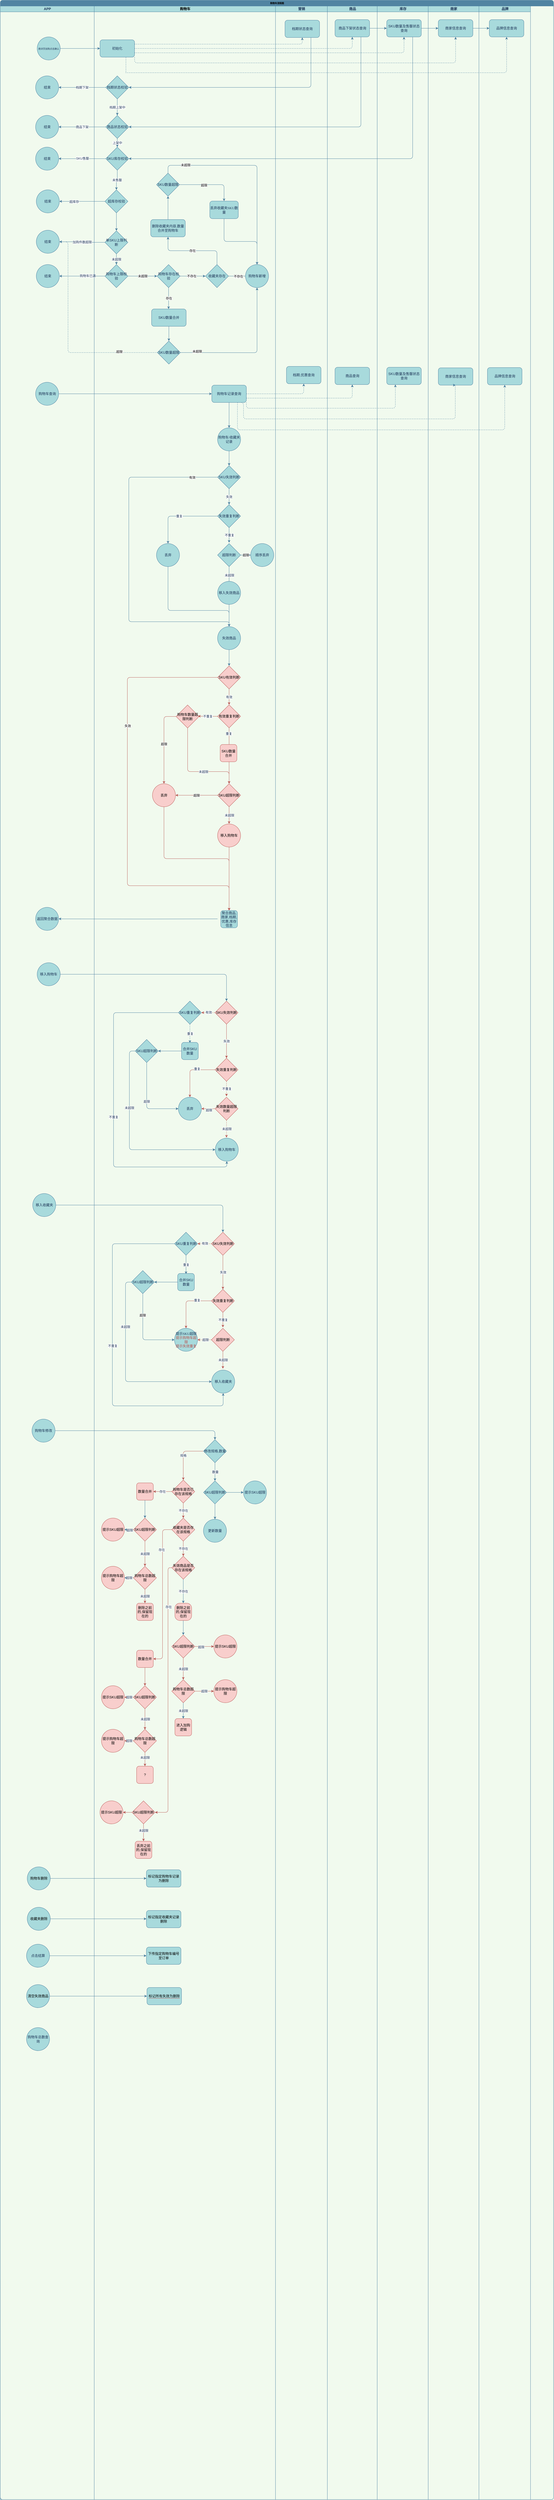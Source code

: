 <mxfile version="14.1.1" type="github">
  <diagram name="Page-1" id="74e2e168-ea6b-b213-b513-2b3c1d86103e">
    <mxGraphModel dx="2550" dy="1555" grid="0" gridSize="10" guides="1" tooltips="1" connect="1" arrows="1" fold="1" page="0" pageScale="1" pageWidth="1100" pageHeight="850" background="#F1FAEE" math="0" shadow="0">
      <root>
        <mxCell id="0" />
        <mxCell id="1" parent="0" />
        <mxCell id="77e6c97f196da883-1" value="购物车流程图" style="swimlane;html=1;childLayout=stackLayout;startSize=20;rounded=1;shadow=0;labelBackgroundColor=none;strokeWidth=1;fontFamily=Verdana;fontSize=8;align=center;sketch=0;snapToPoint=0;fixDash=0;metaEdit=0;backgroundOutline=0;comic=0;fillOpacity=93;fillColor=#457B9D;strokeColor=#457B9D;" parent="1" vertex="1">
          <mxGeometry x="134" y="49" width="1920" height="8663" as="geometry" />
        </mxCell>
        <mxCell id="TEv4NFGnasqdaG9CAdCf-118" style="edgeStyle=orthogonalEdgeStyle;curved=0;rounded=1;sketch=0;orthogonalLoop=1;jettySize=auto;html=1;exitX=0;exitY=0.5;exitDx=0;exitDy=0;strokeColor=#457B9D;fillColor=#A8DADC;fontColor=#1D3557;" edge="1" parent="77e6c97f196da883-1" source="TEv4NFGnasqdaG9CAdCf-116" target="TEv4NFGnasqdaG9CAdCf-117">
          <mxGeometry relative="1" as="geometry" />
        </mxCell>
        <mxCell id="TEv4NFGnasqdaG9CAdCf-124" value="商品下架" style="edgeLabel;html=1;align=center;verticalAlign=middle;resizable=0;points=[];fontColor=#1D3557;" vertex="1" connectable="0" parent="TEv4NFGnasqdaG9CAdCf-118">
          <mxGeometry x="0.009" relative="1" as="geometry">
            <mxPoint as="offset" />
          </mxGeometry>
        </mxCell>
        <mxCell id="TEv4NFGnasqdaG9CAdCf-431" style="edgeStyle=orthogonalEdgeStyle;curved=0;rounded=1;sketch=0;orthogonalLoop=1;jettySize=auto;html=1;exitX=1;exitY=0.5;exitDx=0;exitDy=0;entryX=0.5;entryY=0;entryDx=0;entryDy=0;strokeColor=#457B9D;fillColor=#A8DADC;fontColor=#1D3557;" edge="1" parent="77e6c97f196da883-1" source="TEv4NFGnasqdaG9CAdCf-53" target="TEv4NFGnasqdaG9CAdCf-430">
          <mxGeometry relative="1" as="geometry" />
        </mxCell>
        <mxCell id="77e6c97f196da883-2" value="APP" style="swimlane;html=1;startSize=20;fillColor=#A8DADC;strokeColor=#457B9D;fontColor=#1D3557;sketch=0;snapToPoint=0;fixDash=0;metaEdit=0;backgroundOutline=0;comic=0;fillOpacity=93;" parent="77e6c97f196da883-1" vertex="1">
          <mxGeometry y="20" width="326" height="8643" as="geometry" />
        </mxCell>
        <mxCell id="TEv4NFGnasqdaG9CAdCf-1" value="&lt;span style=&quot;color: rgb(29 , 53 , 87) ; font-family: &amp;#34;verdana&amp;#34; ; font-size: 8px&quot;&gt;商详页加购点击确认&lt;/span&gt;" style="ellipse;whiteSpace=wrap;html=1;aspect=fixed;fillColor=#A8DADC;strokeColor=#457B9D;fontColor=#1D3557;" vertex="1" parent="77e6c97f196da883-2">
          <mxGeometry x="128" y="107" width="80" height="80" as="geometry" />
        </mxCell>
        <mxCell id="TEv4NFGnasqdaG9CAdCf-99" value="结束" style="ellipse;whiteSpace=wrap;html=1;aspect=fixed;rounded=0;sketch=0;strokeColor=#457B9D;fillColor=#A8DADC;fontColor=#1D3557;" vertex="1" parent="77e6c97f196da883-2">
          <mxGeometry x="125" y="777" width="80" height="80" as="geometry" />
        </mxCell>
        <mxCell id="TEv4NFGnasqdaG9CAdCf-102" value="结束" style="ellipse;whiteSpace=wrap;html=1;aspect=fixed;rounded=0;sketch=0;strokeColor=#457B9D;fillColor=#A8DADC;fontColor=#1D3557;" vertex="1" parent="77e6c97f196da883-2">
          <mxGeometry x="125" y="896" width="80" height="80" as="geometry" />
        </mxCell>
        <mxCell id="TEv4NFGnasqdaG9CAdCf-112" value="结束" style="ellipse;whiteSpace=wrap;html=1;aspect=fixed;rounded=0;sketch=0;strokeColor=#457B9D;fillColor=#A8DADC;fontColor=#1D3557;" vertex="1" parent="77e6c97f196da883-2">
          <mxGeometry x="122.5" y="242" width="80" height="80" as="geometry" />
        </mxCell>
        <mxCell id="TEv4NFGnasqdaG9CAdCf-117" value="结束" style="ellipse;whiteSpace=wrap;html=1;aspect=fixed;rounded=0;sketch=0;strokeColor=#457B9D;fillColor=#A8DADC;fontColor=#1D3557;" vertex="1" parent="77e6c97f196da883-2">
          <mxGeometry x="122.5" y="379" width="80" height="80" as="geometry" />
        </mxCell>
        <mxCell id="TEv4NFGnasqdaG9CAdCf-126" value="结束" style="ellipse;whiteSpace=wrap;html=1;aspect=fixed;rounded=0;sketch=0;strokeColor=#457B9D;fillColor=#A8DADC;fontColor=#1D3557;" vertex="1" parent="77e6c97f196da883-2">
          <mxGeometry x="122.5" y="489" width="80" height="80" as="geometry" />
        </mxCell>
        <mxCell id="TEv4NFGnasqdaG9CAdCf-137" value="结束" style="ellipse;whiteSpace=wrap;html=1;aspect=fixed;rounded=0;sketch=0;strokeColor=#457B9D;fillColor=#A8DADC;fontColor=#1D3557;" vertex="1" parent="77e6c97f196da883-2">
          <mxGeometry x="125" y="637" width="80" height="80" as="geometry" />
        </mxCell>
        <mxCell id="TEv4NFGnasqdaG9CAdCf-49" value="&lt;span style=&quot;font-family: &amp;#34;verdana&amp;#34;&quot;&gt;购物车查询&lt;/span&gt;" style="ellipse;whiteSpace=wrap;html=1;aspect=fixed;fillColor=#A8DADC;strokeColor=#457B9D;fontColor=#1D3557;" vertex="1" parent="77e6c97f196da883-2">
          <mxGeometry x="122.5" y="1304" width="80" height="80" as="geometry" />
        </mxCell>
        <mxCell id="TEv4NFGnasqdaG9CAdCf-51" value="&lt;span style=&quot;font-family: &amp;#34;verdana&amp;#34;&quot;&gt;移入购物车&lt;/span&gt;" style="ellipse;whiteSpace=wrap;html=1;aspect=fixed;fillColor=#A8DADC;strokeColor=#457B9D;fontColor=#1D3557;" vertex="1" parent="77e6c97f196da883-2">
          <mxGeometry x="128" y="3316" width="80" height="80" as="geometry" />
        </mxCell>
        <mxCell id="TEv4NFGnasqdaG9CAdCf-373" value="&lt;span style=&quot;font-family: &amp;#34;verdana&amp;#34;&quot;&gt;移入收藏夹&lt;/span&gt;" style="ellipse;whiteSpace=wrap;html=1;aspect=fixed;fillColor=#A8DADC;strokeColor=#457B9D;fontColor=#1D3557;" vertex="1" parent="77e6c97f196da883-2">
          <mxGeometry x="112.5" y="4116" width="80" height="80" as="geometry" />
        </mxCell>
        <mxCell id="TEv4NFGnasqdaG9CAdCf-402" value="&lt;font face=&quot;verdana&quot;&gt;返回聚合数据&lt;/font&gt;" style="ellipse;whiteSpace=wrap;html=1;aspect=fixed;fillColor=#A8DADC;strokeColor=#457B9D;fontColor=#1D3557;" vertex="1" parent="77e6c97f196da883-2">
          <mxGeometry x="122.5" y="3124" width="80" height="80" as="geometry" />
        </mxCell>
        <mxCell id="TEv4NFGnasqdaG9CAdCf-53" value="&lt;span style=&quot;font-family: &amp;#34;verdana&amp;#34;&quot;&gt;购物车修改&lt;/span&gt;" style="ellipse;whiteSpace=wrap;html=1;aspect=fixed;fillColor=#A8DADC;strokeColor=#457B9D;fontColor=#1D3557;" vertex="1" parent="77e6c97f196da883-2">
          <mxGeometry x="110" y="4898" width="80" height="80" as="geometry" />
        </mxCell>
        <mxCell id="TEv4NFGnasqdaG9CAdCf-57" value="&lt;span style=&quot;font-family: &amp;#34;verdana&amp;#34;&quot;&gt;点击结算&lt;/span&gt;" style="ellipse;whiteSpace=wrap;html=1;aspect=fixed;fillColor=#A8DADC;strokeColor=#457B9D;fontColor=#1D3557;" vertex="1" parent="77e6c97f196da883-2">
          <mxGeometry x="91" y="6718" width="80" height="80" as="geometry" />
        </mxCell>
        <mxCell id="TEv4NFGnasqdaG9CAdCf-56" value="&lt;span style=&quot;font-family: &amp;#34;verdana&amp;#34;&quot;&gt;购物车总数查询&lt;/span&gt;" style="ellipse;whiteSpace=wrap;html=1;aspect=fixed;fillColor=#A8DADC;strokeColor=#457B9D;fontColor=#1D3557;" vertex="1" parent="77e6c97f196da883-2">
          <mxGeometry x="91" y="7007" width="80" height="80" as="geometry" />
        </mxCell>
        <mxCell id="TEv4NFGnasqdaG9CAdCf-535" value="&lt;span style=&quot;font-family: &amp;quot;verdana&amp;quot;&quot;&gt;购物车删除&lt;/span&gt;" style="ellipse;whiteSpace=wrap;html=1;aspect=fixed;fillColor=#A8DADC;strokeColor=#457B9D;" vertex="1" parent="77e6c97f196da883-2">
          <mxGeometry x="93.5" y="6450" width="80" height="80" as="geometry" />
        </mxCell>
        <mxCell id="TEv4NFGnasqdaG9CAdCf-536" value="&lt;span style=&quot;font-family: &amp;quot;verdana&amp;quot;&quot;&gt;&lt;font&gt;收藏夹删除&lt;/font&gt;&lt;/span&gt;" style="ellipse;whiteSpace=wrap;html=1;aspect=fixed;fillColor=#A8DADC;strokeColor=#457B9D;" vertex="1" parent="77e6c97f196da883-2">
          <mxGeometry x="93.5" y="6590" width="80" height="80" as="geometry" />
        </mxCell>
        <mxCell id="TEv4NFGnasqdaG9CAdCf-545" value="&lt;font face=&quot;verdana&quot;&gt;清空失效商品&lt;/font&gt;" style="ellipse;whiteSpace=wrap;html=1;aspect=fixed;fillColor=#A8DADC;strokeColor=#457B9D;" vertex="1" parent="77e6c97f196da883-2">
          <mxGeometry x="91" y="6858" width="80" height="80" as="geometry" />
        </mxCell>
        <mxCell id="TEv4NFGnasqdaG9CAdCf-538" style="edgeStyle=orthogonalEdgeStyle;curved=0;rounded=1;sketch=0;orthogonalLoop=1;jettySize=auto;html=1;exitX=1;exitY=0.5;exitDx=0;exitDy=0;labelBackgroundColor=#FFFFFF;strokeColor=#457B9D;fillColor=#A8DADC;fontColor=#000000;" edge="1" parent="77e6c97f196da883-1" source="TEv4NFGnasqdaG9CAdCf-535" target="TEv4NFGnasqdaG9CAdCf-537">
          <mxGeometry relative="1" as="geometry" />
        </mxCell>
        <mxCell id="TEv4NFGnasqdaG9CAdCf-540" style="edgeStyle=orthogonalEdgeStyle;curved=0;rounded=1;sketch=0;orthogonalLoop=1;jettySize=auto;html=1;exitX=1;exitY=0.5;exitDx=0;exitDy=0;entryX=0;entryY=0.5;entryDx=0;entryDy=0;labelBackgroundColor=#FFFFFF;strokeColor=#457B9D;fillColor=#A8DADC;fontColor=#000000;" edge="1" parent="77e6c97f196da883-1" source="TEv4NFGnasqdaG9CAdCf-536">
          <mxGeometry relative="1" as="geometry">
            <mxPoint x="507" y="6650" as="targetPoint" />
          </mxGeometry>
        </mxCell>
        <mxCell id="TEv4NFGnasqdaG9CAdCf-544" style="edgeStyle=orthogonalEdgeStyle;curved=0;rounded=1;sketch=0;orthogonalLoop=1;jettySize=auto;html=1;exitX=1;exitY=0.5;exitDx=0;exitDy=0;labelBackgroundColor=#FFFFFF;strokeColor=#457B9D;fillColor=#A8DADC;fontColor=#000000;" edge="1" parent="77e6c97f196da883-1" source="TEv4NFGnasqdaG9CAdCf-57" target="TEv4NFGnasqdaG9CAdCf-543">
          <mxGeometry relative="1" as="geometry" />
        </mxCell>
        <mxCell id="TEv4NFGnasqdaG9CAdCf-547" style="edgeStyle=orthogonalEdgeStyle;curved=0;rounded=1;sketch=0;orthogonalLoop=1;jettySize=auto;html=1;exitX=1;exitY=0.5;exitDx=0;exitDy=0;labelBackgroundColor=#FFFFFF;strokeColor=#457B9D;fillColor=#A8DADC;fontColor=#000000;" edge="1" parent="77e6c97f196da883-1" source="TEv4NFGnasqdaG9CAdCf-545" target="TEv4NFGnasqdaG9CAdCf-546">
          <mxGeometry relative="1" as="geometry" />
        </mxCell>
        <mxCell id="TEv4NFGnasqdaG9CAdCf-100" value="加购件数超限" style="edgeStyle=orthogonalEdgeStyle;curved=0;rounded=1;sketch=0;orthogonalLoop=1;jettySize=auto;html=1;exitX=0.5;exitY=1;exitDx=0;exitDy=0;strokeColor=#457B9D;fillColor=#A8DADC;fontColor=#1D3557;" edge="1" parent="77e6c97f196da883-1" source="TEv4NFGnasqdaG9CAdCf-97" target="TEv4NFGnasqdaG9CAdCf-99">
          <mxGeometry relative="1" as="geometry" />
        </mxCell>
        <mxCell id="TEv4NFGnasqdaG9CAdCf-103" style="edgeStyle=orthogonalEdgeStyle;curved=0;rounded=1;sketch=0;orthogonalLoop=1;jettySize=auto;html=1;exitX=0;exitY=0.5;exitDx=0;exitDy=0;strokeColor=#457B9D;fillColor=#A8DADC;fontColor=#1D3557;" edge="1" parent="77e6c97f196da883-1" source="TEv4NFGnasqdaG9CAdCf-101" target="TEv4NFGnasqdaG9CAdCf-102">
          <mxGeometry relative="1" as="geometry" />
        </mxCell>
        <mxCell id="TEv4NFGnasqdaG9CAdCf-104" value="购物车已满" style="edgeLabel;html=1;align=center;verticalAlign=middle;resizable=0;points=[];fontColor=#1D3557;" vertex="1" connectable="0" parent="TEv4NFGnasqdaG9CAdCf-103">
          <mxGeometry x="-0.234" y="-1" relative="1" as="geometry">
            <mxPoint as="offset" />
          </mxGeometry>
        </mxCell>
        <mxCell id="TEv4NFGnasqdaG9CAdCf-138" style="edgeStyle=orthogonalEdgeStyle;curved=0;rounded=1;sketch=0;orthogonalLoop=1;jettySize=auto;html=1;exitX=0;exitY=0.5;exitDx=0;exitDy=0;strokeColor=#457B9D;fillColor=#A8DADC;fontColor=#1D3557;" edge="1" parent="77e6c97f196da883-1" source="TEv4NFGnasqdaG9CAdCf-134" target="TEv4NFGnasqdaG9CAdCf-137">
          <mxGeometry relative="1" as="geometry" />
        </mxCell>
        <mxCell id="TEv4NFGnasqdaG9CAdCf-139" value="超库存" style="edgeLabel;html=1;align=center;verticalAlign=middle;resizable=0;points=[];fontColor=#1D3557;" vertex="1" connectable="0" parent="TEv4NFGnasqdaG9CAdCf-138">
          <mxGeometry x="0.363" y="1" relative="1" as="geometry">
            <mxPoint as="offset" />
          </mxGeometry>
        </mxCell>
        <mxCell id="TEv4NFGnasqdaG9CAdCf-559" style="edgeStyle=orthogonalEdgeStyle;curved=0;rounded=1;sketch=0;orthogonalLoop=1;jettySize=auto;html=1;exitX=0;exitY=0.5;exitDx=0;exitDy=0;entryX=1;entryY=0.5;entryDx=0;entryDy=0;labelBackgroundColor=#FFFFFF;strokeColor=#457B9D;fillColor=#A8DADC;fontColor=#000000;dashed=1;" edge="1" parent="77e6c97f196da883-1" target="TEv4NFGnasqdaG9CAdCf-99">
          <mxGeometry relative="1" as="geometry">
            <mxPoint x="545" y="1221" as="sourcePoint" />
            <Array as="points">
              <mxPoint x="235" y="1221" />
              <mxPoint x="235" y="837" />
            </Array>
          </mxGeometry>
        </mxCell>
        <mxCell id="TEv4NFGnasqdaG9CAdCf-565" value="超限" style="edgeLabel;html=1;align=center;verticalAlign=middle;resizable=0;points=[];fontColor=#000000;" vertex="1" connectable="0" parent="TEv4NFGnasqdaG9CAdCf-559">
          <mxGeometry x="-0.635" y="-3" relative="1" as="geometry">
            <mxPoint as="offset" />
          </mxGeometry>
        </mxCell>
        <mxCell id="77e6c97f196da883-3" value="购物车" style="swimlane;html=1;startSize=20;sketch=0;snapToPoint=0;fixDash=0;metaEdit=0;backgroundOutline=0;comic=0;fillOpacity=93;strokeColor=#457B9D;labelBackgroundColor=none;fillColor=#A8DADC;" parent="77e6c97f196da883-1" vertex="1">
          <mxGeometry x="326" y="20" width="629" height="8643" as="geometry" />
        </mxCell>
        <mxCell id="TEv4NFGnasqdaG9CAdCf-59" value="初始化" style="rounded=1;whiteSpace=wrap;html=1;sketch=0;strokeColor=#457B9D;fillColor=#A8DADC;fontColor=#1D3557;" vertex="1" parent="77e6c97f196da883-3">
          <mxGeometry x="20" y="117" width="120" height="60" as="geometry" />
        </mxCell>
        <mxCell id="TEv4NFGnasqdaG9CAdCf-108" value="未超限" style="edgeStyle=orthogonalEdgeStyle;curved=0;rounded=1;sketch=0;orthogonalLoop=1;jettySize=auto;html=1;exitX=1;exitY=0.5;exitDx=0;exitDy=0;strokeColor=#457B9D;fillColor=#A8DADC;fontColor=#1D3557;" edge="1" parent="77e6c97f196da883-3" source="TEv4NFGnasqdaG9CAdCf-97" target="TEv4NFGnasqdaG9CAdCf-101">
          <mxGeometry relative="1" as="geometry" />
        </mxCell>
        <mxCell id="TEv4NFGnasqdaG9CAdCf-97" value="&lt;span&gt;单SKU上限判断&lt;/span&gt;" style="rhombus;whiteSpace=wrap;html=1;rounded=0;sketch=0;strokeColor=#457B9D;fillColor=#A8DADC;fontColor=#1D3557;direction=south;" vertex="1" parent="77e6c97f196da883-3">
          <mxGeometry x="37" y="779" width="80" height="80" as="geometry" />
        </mxCell>
        <mxCell id="TEv4NFGnasqdaG9CAdCf-549" value="未超限" style="edgeStyle=orthogonalEdgeStyle;curved=0;rounded=1;sketch=0;orthogonalLoop=1;jettySize=auto;html=1;exitX=1;exitY=0.5;exitDx=0;exitDy=0;entryX=0;entryY=0.5;entryDx=0;entryDy=0;labelBackgroundColor=#FFFFFF;strokeColor=#457B9D;fillColor=#A8DADC;fontColor=#000000;" edge="1" parent="77e6c97f196da883-3" source="TEv4NFGnasqdaG9CAdCf-101" target="TEv4NFGnasqdaG9CAdCf-548">
          <mxGeometry relative="1" as="geometry" />
        </mxCell>
        <mxCell id="TEv4NFGnasqdaG9CAdCf-101" value="&lt;span&gt;购物车上限校验&lt;/span&gt;" style="rhombus;whiteSpace=wrap;html=1;rounded=0;sketch=0;strokeColor=#457B9D;fillColor=#A8DADC;fontColor=#1D3557;" vertex="1" parent="77e6c97f196da883-3">
          <mxGeometry x="37" y="896" width="80" height="80" as="geometry" />
        </mxCell>
        <mxCell id="TEv4NFGnasqdaG9CAdCf-123" value="档期上架中" style="edgeStyle=orthogonalEdgeStyle;curved=0;rounded=1;sketch=0;orthogonalLoop=1;jettySize=auto;html=1;exitX=0.5;exitY=1;exitDx=0;exitDy=0;strokeColor=#457B9D;fillColor=#A8DADC;fontColor=#1D3557;" edge="1" parent="77e6c97f196da883-3" source="TEv4NFGnasqdaG9CAdCf-110" target="TEv4NFGnasqdaG9CAdCf-116">
          <mxGeometry relative="1" as="geometry" />
        </mxCell>
        <mxCell id="TEv4NFGnasqdaG9CAdCf-110" value="档期状态校验" style="rhombus;whiteSpace=wrap;html=1;rounded=0;sketch=0;strokeColor=#457B9D;fillColor=#A8DADC;fontColor=#1D3557;" vertex="1" parent="77e6c97f196da883-3">
          <mxGeometry x="40" y="242" width="80" height="80" as="geometry" />
        </mxCell>
        <mxCell id="TEv4NFGnasqdaG9CAdCf-131" value="上架中" style="edgeStyle=orthogonalEdgeStyle;curved=0;rounded=1;sketch=0;orthogonalLoop=1;jettySize=auto;html=1;exitX=0.5;exitY=1;exitDx=0;exitDy=0;strokeColor=#457B9D;fillColor=#A8DADC;fontColor=#1D3557;" edge="1" parent="77e6c97f196da883-3" source="TEv4NFGnasqdaG9CAdCf-116" target="TEv4NFGnasqdaG9CAdCf-125">
          <mxGeometry relative="1" as="geometry" />
        </mxCell>
        <mxCell id="TEv4NFGnasqdaG9CAdCf-116" value="商品状态校验" style="rhombus;whiteSpace=wrap;html=1;rounded=0;sketch=0;strokeColor=#457B9D;fillColor=#A8DADC;fontColor=#1D3557;" vertex="1" parent="77e6c97f196da883-3">
          <mxGeometry x="40" y="379" width="80" height="80" as="geometry" />
        </mxCell>
        <mxCell id="TEv4NFGnasqdaG9CAdCf-588" value="&lt;span style=&quot;color: rgb(29 , 53 , 87)&quot;&gt;未售罄&lt;/span&gt;" style="edgeStyle=orthogonalEdgeStyle;curved=0;rounded=1;sketch=0;orthogonalLoop=1;jettySize=auto;html=1;exitX=0.5;exitY=1;exitDx=0;exitDy=0;labelBackgroundColor=#ffffff;strokeColor=#457B9D;fillColor=#A8DADC;fontColor=#000000;" edge="1" parent="77e6c97f196da883-3" source="TEv4NFGnasqdaG9CAdCf-125" target="TEv4NFGnasqdaG9CAdCf-134">
          <mxGeometry relative="1" as="geometry" />
        </mxCell>
        <mxCell id="TEv4NFGnasqdaG9CAdCf-125" value="SKU库存校验" style="rhombus;whiteSpace=wrap;html=1;rounded=0;sketch=0;strokeColor=#457B9D;fillColor=#A8DADC;fontColor=#1D3557;" vertex="1" parent="77e6c97f196da883-3">
          <mxGeometry x="40" y="489" width="80" height="80" as="geometry" />
        </mxCell>
        <mxCell id="TEv4NFGnasqdaG9CAdCf-136" style="edgeStyle=orthogonalEdgeStyle;curved=0;rounded=1;sketch=0;orthogonalLoop=1;jettySize=auto;html=1;exitX=0.5;exitY=1;exitDx=0;exitDy=0;strokeColor=#457B9D;fillColor=#A8DADC;fontColor=#1D3557;" edge="1" parent="77e6c97f196da883-3" source="TEv4NFGnasqdaG9CAdCf-134" target="TEv4NFGnasqdaG9CAdCf-97">
          <mxGeometry relative="1" as="geometry" />
        </mxCell>
        <mxCell id="TEv4NFGnasqdaG9CAdCf-134" value="超库存校验" style="rhombus;whiteSpace=wrap;html=1;rounded=0;sketch=0;strokeColor=#457B9D;fillColor=#A8DADC;fontColor=#1D3557;" vertex="1" parent="77e6c97f196da883-3">
          <mxGeometry x="37" y="637" width="80" height="80" as="geometry" />
        </mxCell>
        <mxCell id="TEv4NFGnasqdaG9CAdCf-428" style="edgeStyle=orthogonalEdgeStyle;curved=0;rounded=1;sketch=0;orthogonalLoop=1;jettySize=auto;html=1;exitX=0.5;exitY=1;exitDx=0;exitDy=0;strokeColor=#457B9D;fillColor=#A8DADC;fontColor=#1D3557;" edge="1" parent="77e6c97f196da883-3" source="TEv4NFGnasqdaG9CAdCf-147" target="TEv4NFGnasqdaG9CAdCf-222">
          <mxGeometry relative="1" as="geometry" />
        </mxCell>
        <mxCell id="TEv4NFGnasqdaG9CAdCf-147" value="购物车记录查询" style="rounded=1;whiteSpace=wrap;html=1;sketch=0;strokeColor=#457B9D;fillColor=#A8DADC;fontColor=#1D3557;" vertex="1" parent="77e6c97f196da883-3">
          <mxGeometry x="408" y="1314" width="120" height="60" as="geometry" />
        </mxCell>
        <mxCell id="TEv4NFGnasqdaG9CAdCf-161" value="失效" style="edgeStyle=orthogonalEdgeStyle;curved=0;rounded=1;sketch=0;orthogonalLoop=1;jettySize=auto;html=1;exitX=0.5;exitY=1;exitDx=0;exitDy=0;strokeColor=#457B9D;fillColor=#A8DADC;fontColor=#1D3557;" edge="1" parent="77e6c97f196da883-3" source="TEv4NFGnasqdaG9CAdCf-150" target="TEv4NFGnasqdaG9CAdCf-155">
          <mxGeometry relative="1" as="geometry" />
        </mxCell>
        <mxCell id="TEv4NFGnasqdaG9CAdCf-505" style="edgeStyle=orthogonalEdgeStyle;curved=0;rounded=1;sketch=0;orthogonalLoop=1;jettySize=auto;html=1;exitX=0;exitY=0.5;exitDx=0;exitDy=0;entryX=0.5;entryY=0;entryDx=0;entryDy=0;labelBackgroundColor=#B85450;strokeColor=#457B9D;fillColor=#A8DADC;fontColor=#B85450;" edge="1" parent="77e6c97f196da883-3" source="TEv4NFGnasqdaG9CAdCf-150" target="TEv4NFGnasqdaG9CAdCf-221">
          <mxGeometry relative="1" as="geometry">
            <Array as="points">
              <mxPoint x="120" y="1633" />
              <mxPoint x="120" y="2134" />
              <mxPoint x="468" y="2134" />
            </Array>
          </mxGeometry>
        </mxCell>
        <mxCell id="TEv4NFGnasqdaG9CAdCf-507" value="&lt;font color=&quot;#000000&quot;&gt;有效&lt;/font&gt;" style="edgeLabel;html=1;align=center;verticalAlign=middle;resizable=0;points=[];fontColor=#B85450;" vertex="1" connectable="0" parent="TEv4NFGnasqdaG9CAdCf-505">
          <mxGeometry x="-0.849" y="1" relative="1" as="geometry">
            <mxPoint as="offset" />
          </mxGeometry>
        </mxCell>
        <mxCell id="TEv4NFGnasqdaG9CAdCf-150" value="SKU失效判断" style="rhombus;whiteSpace=wrap;html=1;rounded=0;sketch=0;strokeColor=#457B9D;fillColor=#A8DADC;fontColor=#1D3557;" vertex="1" parent="77e6c97f196da883-3">
          <mxGeometry x="428" y="1593" width="80" height="80" as="geometry" />
        </mxCell>
        <mxCell id="TEv4NFGnasqdaG9CAdCf-163" value="不重复" style="edgeStyle=orthogonalEdgeStyle;curved=0;rounded=1;sketch=0;orthogonalLoop=1;jettySize=auto;html=1;exitX=0.5;exitY=1;exitDx=0;exitDy=0;strokeColor=#457B9D;fillColor=#A8DADC;fontColor=#1D3557;" edge="1" parent="77e6c97f196da883-3" source="TEv4NFGnasqdaG9CAdCf-155">
          <mxGeometry relative="1" as="geometry">
            <mxPoint x="468.0" y="1860" as="targetPoint" />
          </mxGeometry>
        </mxCell>
        <mxCell id="TEv4NFGnasqdaG9CAdCf-405" value="重复" style="edgeStyle=orthogonalEdgeStyle;curved=0;rounded=1;sketch=0;orthogonalLoop=1;jettySize=auto;html=1;exitX=0;exitY=0.5;exitDx=0;exitDy=0;strokeColor=#457B9D;fillColor=#A8DADC;fontColor=#1D3557;" edge="1" parent="77e6c97f196da883-3" source="TEv4NFGnasqdaG9CAdCf-155" target="TEv4NFGnasqdaG9CAdCf-379">
          <mxGeometry relative="1" as="geometry" />
        </mxCell>
        <mxCell id="TEv4NFGnasqdaG9CAdCf-155" value="失效重复判断" style="rhombus;whiteSpace=wrap;html=1;rounded=0;sketch=0;strokeColor=#457B9D;fillColor=#A8DADC;fontColor=#1D3557;" vertex="1" parent="77e6c97f196da883-3">
          <mxGeometry x="428" y="1728" width="80" height="80" as="geometry" />
        </mxCell>
        <mxCell id="TEv4NFGnasqdaG9CAdCf-181" value="未超限" style="edgeStyle=orthogonalEdgeStyle;curved=0;rounded=1;sketch=0;orthogonalLoop=1;jettySize=auto;html=1;exitX=0.5;exitY=1;exitDx=0;exitDy=0;strokeColor=#457B9D;fillColor=#A8DADC;fontColor=#1D3557;" edge="1" parent="77e6c97f196da883-3" source="TEv4NFGnasqdaG9CAdCf-177">
          <mxGeometry relative="1" as="geometry">
            <mxPoint x="468" y="2003" as="targetPoint" />
          </mxGeometry>
        </mxCell>
        <mxCell id="TEv4NFGnasqdaG9CAdCf-524" value="超限" style="edgeStyle=orthogonalEdgeStyle;curved=0;rounded=1;sketch=0;orthogonalLoop=1;jettySize=auto;html=1;exitX=1;exitY=0.5;exitDx=0;exitDy=0;entryX=0;entryY=0.5;entryDx=0;entryDy=0;labelBackgroundColor=#FFFFFF;strokeColor=#457B9D;fillColor=#A8DADC;fontColor=#000000;" edge="1" parent="77e6c97f196da883-3" source="TEv4NFGnasqdaG9CAdCf-177" target="TEv4NFGnasqdaG9CAdCf-523">
          <mxGeometry relative="1" as="geometry" />
        </mxCell>
        <mxCell id="TEv4NFGnasqdaG9CAdCf-177" value="超限判断" style="rhombus;whiteSpace=wrap;html=1;rounded=0;sketch=0;strokeColor=#457B9D;fillColor=#A8DADC;fontColor=#1D3557;" vertex="1" parent="77e6c97f196da883-3">
          <mxGeometry x="428" y="1863" width="80" height="80" as="geometry" />
        </mxCell>
        <mxCell id="TEv4NFGnasqdaG9CAdCf-245" value="未超限" style="edgeStyle=orthogonalEdgeStyle;curved=0;rounded=1;sketch=0;orthogonalLoop=1;jettySize=auto;html=1;exitX=0.5;exitY=1;exitDx=0;exitDy=0;entryX=0.5;entryY=0;entryDx=0;entryDy=0;strokeColor=#b85450;fillColor=#f8cecc;fontColor=#1D3557;" edge="1" parent="77e6c97f196da883-3" source="TEv4NFGnasqdaG9CAdCf-213" target="TEv4NFGnasqdaG9CAdCf-209">
          <mxGeometry x="0.222" relative="1" as="geometry">
            <Array as="points">
              <mxPoint x="324" y="2653.5" />
              <mxPoint x="468" y="2653.5" />
            </Array>
            <mxPoint as="offset" />
          </mxGeometry>
        </mxCell>
        <mxCell id="TEv4NFGnasqdaG9CAdCf-527" value="超限" style="edgeStyle=orthogonalEdgeStyle;curved=0;rounded=1;sketch=0;orthogonalLoop=1;jettySize=auto;html=1;exitX=0;exitY=0.5;exitDx=0;exitDy=0;labelBackgroundColor=#FFFFFF;strokeColor=#b85450;fillColor=#f8cecc;fontColor=#000000;" edge="1" parent="77e6c97f196da883-3" source="TEv4NFGnasqdaG9CAdCf-213" target="TEv4NFGnasqdaG9CAdCf-526">
          <mxGeometry relative="1" as="geometry" />
        </mxCell>
        <mxCell id="TEv4NFGnasqdaG9CAdCf-213" value="购物车数量超限判断" style="rhombus;whiteSpace=wrap;html=1;rounded=0;sketch=0;strokeColor=#b85450;fillColor=#f8cecc;" vertex="1" parent="77e6c97f196da883-3">
          <mxGeometry x="284" y="2422.5" width="80" height="80" as="geometry" />
        </mxCell>
        <mxCell id="TEv4NFGnasqdaG9CAdCf-223" style="edgeStyle=orthogonalEdgeStyle;curved=0;rounded=1;sketch=0;orthogonalLoop=1;jettySize=auto;html=1;exitX=0.5;exitY=1;exitDx=0;exitDy=0;strokeColor=#457B9D;fillColor=#A8DADC;fontColor=#1D3557;" edge="1" parent="77e6c97f196da883-3" source="TEv4NFGnasqdaG9CAdCf-222" target="TEv4NFGnasqdaG9CAdCf-150">
          <mxGeometry relative="1" as="geometry" />
        </mxCell>
        <mxCell id="TEv4NFGnasqdaG9CAdCf-222" value="&lt;span style=&quot;font-family: &amp;#34;verdana&amp;#34;&quot;&gt;购物车/收藏夹记录&lt;/span&gt;" style="ellipse;whiteSpace=wrap;html=1;aspect=fixed;fillColor=#A8DADC;strokeColor=#457B9D;fontColor=#1D3557;" vertex="1" parent="77e6c97f196da883-3">
          <mxGeometry x="428" y="1462" width="80" height="80" as="geometry" />
        </mxCell>
        <mxCell id="TEv4NFGnasqdaG9CAdCf-529" value="超限" style="edgeStyle=orthogonalEdgeStyle;curved=0;rounded=1;sketch=0;orthogonalLoop=1;jettySize=auto;html=1;exitX=0;exitY=0.5;exitDx=0;exitDy=0;entryX=1;entryY=0.5;entryDx=0;entryDy=0;labelBackgroundColor=#FFFFFF;strokeColor=#b85450;fillColor=#f8cecc;fontColor=#000000;" edge="1" parent="77e6c97f196da883-3" source="TEv4NFGnasqdaG9CAdCf-209" target="TEv4NFGnasqdaG9CAdCf-526">
          <mxGeometry relative="1" as="geometry" />
        </mxCell>
        <mxCell id="TEv4NFGnasqdaG9CAdCf-209" value="SKU超限判断" style="rhombus;whiteSpace=wrap;html=1;rounded=0;sketch=0;strokeColor=#b85450;fillColor=#f8cecc;" vertex="1" parent="77e6c97f196da883-3">
          <mxGeometry x="428" y="2695.5" width="80" height="80" as="geometry" />
        </mxCell>
        <mxCell id="TEv4NFGnasqdaG9CAdCf-208" value="未超限" style="edgeStyle=orthogonalEdgeStyle;curved=0;rounded=1;sketch=0;orthogonalLoop=1;jettySize=auto;html=1;exitX=0.5;exitY=1;exitDx=0;exitDy=0;strokeColor=#b85450;fillColor=#f8cecc;fontColor=#1D3557;" edge="1" source="TEv4NFGnasqdaG9CAdCf-209" parent="77e6c97f196da883-3">
          <mxGeometry relative="1" as="geometry">
            <mxPoint x="468" y="2834.5" as="targetPoint" />
          </mxGeometry>
        </mxCell>
        <mxCell id="TEv4NFGnasqdaG9CAdCf-221" value="&lt;span style=&quot;font-family: &amp;#34;verdana&amp;#34;&quot;&gt;失效商品&lt;/span&gt;" style="ellipse;whiteSpace=wrap;html=1;aspect=fixed;fillColor=#A8DADC;strokeColor=#457B9D;fontColor=#1D3557;" vertex="1" parent="77e6c97f196da883-3">
          <mxGeometry x="428" y="2151" width="80" height="80" as="geometry" />
        </mxCell>
        <mxCell id="TEv4NFGnasqdaG9CAdCf-533" style="edgeStyle=orthogonalEdgeStyle;curved=0;rounded=1;sketch=0;orthogonalLoop=1;jettySize=auto;html=1;exitX=0;exitY=0.5;exitDx=0;exitDy=0;entryX=0.5;entryY=0;entryDx=0;entryDy=0;labelBackgroundColor=#FFFFFF;strokeColor=#b85450;fillColor=#f8cecc;fontColor=#000000;" edge="1" parent="77e6c97f196da883-3" source="TEv4NFGnasqdaG9CAdCf-201" target="TEv4NFGnasqdaG9CAdCf-522">
          <mxGeometry relative="1" as="geometry">
            <Array as="points">
              <mxPoint x="115" y="2327" />
              <mxPoint x="115" y="3049" />
              <mxPoint x="468" y="3049" />
            </Array>
          </mxGeometry>
        </mxCell>
        <mxCell id="TEv4NFGnasqdaG9CAdCf-534" value="失效" style="edgeLabel;html=1;align=center;verticalAlign=middle;resizable=0;points=[];fontColor=#000000;" vertex="1" connectable="0" parent="TEv4NFGnasqdaG9CAdCf-533">
          <mxGeometry x="-0.348" y="1" relative="1" as="geometry">
            <mxPoint as="offset" />
          </mxGeometry>
        </mxCell>
        <mxCell id="TEv4NFGnasqdaG9CAdCf-201" value="SKU有效判断" style="rhombus;whiteSpace=wrap;html=1;rounded=0;sketch=0;strokeColor=#b85450;fillColor=#f8cecc;" vertex="1" parent="77e6c97f196da883-3">
          <mxGeometry x="428" y="2287" width="80" height="80" as="geometry" />
        </mxCell>
        <mxCell id="TEv4NFGnasqdaG9CAdCf-204" value="有效重复判断" style="rhombus;whiteSpace=wrap;html=1;rounded=0;sketch=0;strokeColor=#b85450;fillColor=#f8cecc;" vertex="1" parent="77e6c97f196da883-3">
          <mxGeometry x="428" y="2422" width="80" height="80" as="geometry" />
        </mxCell>
        <mxCell id="TEv4NFGnasqdaG9CAdCf-202" value="重复" style="edgeStyle=orthogonalEdgeStyle;curved=0;rounded=1;sketch=0;orthogonalLoop=1;jettySize=auto;html=1;exitX=0.5;exitY=1;exitDx=0;exitDy=0;strokeColor=#b85450;fillColor=#f8cecc;fontColor=#1D3557;entryX=0.5;entryY=0;entryDx=0;entryDy=0;" edge="1" source="TEv4NFGnasqdaG9CAdCf-204" parent="77e6c97f196da883-3" target="TEv4NFGnasqdaG9CAdCf-209">
          <mxGeometry relative="1" as="geometry">
            <mxPoint x="466.0" y="2553.5" as="targetPoint" />
          </mxGeometry>
        </mxCell>
        <mxCell id="TEv4NFGnasqdaG9CAdCf-246" value="重复" style="edgeLabel;html=1;align=center;verticalAlign=middle;resizable=0;points=[];fontColor=#1D3557;" vertex="1" connectable="0" parent="TEv4NFGnasqdaG9CAdCf-202">
          <mxGeometry x="-0.797" y="-1" relative="1" as="geometry">
            <mxPoint as="offset" />
          </mxGeometry>
        </mxCell>
        <mxCell id="TEv4NFGnasqdaG9CAdCf-224" style="edgeStyle=orthogonalEdgeStyle;curved=0;rounded=1;sketch=0;orthogonalLoop=1;jettySize=auto;html=1;exitX=0.5;exitY=1;exitDx=0;exitDy=0;strokeColor=#457B9D;fillColor=#A8DADC;fontColor=#1D3557;" edge="1" parent="77e6c97f196da883-3" source="TEv4NFGnasqdaG9CAdCf-221" target="TEv4NFGnasqdaG9CAdCf-201">
          <mxGeometry relative="1" as="geometry" />
        </mxCell>
        <mxCell id="TEv4NFGnasqdaG9CAdCf-199" value="有效" style="edgeStyle=orthogonalEdgeStyle;curved=0;rounded=1;sketch=0;orthogonalLoop=1;jettySize=auto;html=1;exitX=0.5;exitY=1;exitDx=0;exitDy=0;strokeColor=#b85450;fillColor=#f8cecc;fontColor=#1D3557;" edge="1" source="TEv4NFGnasqdaG9CAdCf-201" target="TEv4NFGnasqdaG9CAdCf-204" parent="77e6c97f196da883-3">
          <mxGeometry relative="1" as="geometry" />
        </mxCell>
        <mxCell id="TEv4NFGnasqdaG9CAdCf-244" value="SKU数量合并" style="rounded=1;whiteSpace=wrap;html=1;sketch=0;strokeColor=#b85450;fillColor=#f8cecc;" vertex="1" parent="77e6c97f196da883-3">
          <mxGeometry x="437" y="2559.5" width="58" height="60" as="geometry" />
        </mxCell>
        <mxCell id="TEv4NFGnasqdaG9CAdCf-285" value="不重复" style="edgeStyle=orthogonalEdgeStyle;curved=0;rounded=1;sketch=0;orthogonalLoop=1;jettySize=auto;html=1;exitX=0;exitY=0.5;exitDx=0;exitDy=0;strokeColor=#457B9D;fillColor=#A8DADC;fontColor=#1D3557;entryX=0.5;entryY=1;entryDx=0;entryDy=0;" edge="1" parent="77e6c97f196da883-3" source="TEv4NFGnasqdaG9CAdCf-275" target="TEv4NFGnasqdaG9CAdCf-413">
          <mxGeometry relative="1" as="geometry">
            <mxPoint x="204.0" y="3489" as="targetPoint" />
            <Array as="points">
              <mxPoint x="67" y="3489" />
              <mxPoint x="67" y="4024" />
              <mxPoint x="460" y="4024" />
            </Array>
          </mxGeometry>
        </mxCell>
        <mxCell id="TEv4NFGnasqdaG9CAdCf-275" value="SKU重复判断" style="rhombus;whiteSpace=wrap;html=1;rounded=0;sketch=0;strokeColor=#457B9D;fillColor=#A8DADC;fontColor=#1D3557;" vertex="1" parent="77e6c97f196da883-3">
          <mxGeometry x="292" y="3449" width="80" height="80" as="geometry" />
        </mxCell>
        <mxCell id="TEv4NFGnasqdaG9CAdCf-279" value="重复" style="edgeStyle=orthogonalEdgeStyle;curved=0;rounded=1;sketch=0;orthogonalLoop=1;jettySize=auto;html=1;exitX=0.5;exitY=1;exitDx=0;exitDy=0;entryX=0.5;entryY=0;entryDx=0;entryDy=0;dashed=1;strokeColor=#457B9D;fillColor=#A8DADC;fontColor=#1D3557;" edge="1" parent="77e6c97f196da883-3" source="TEv4NFGnasqdaG9CAdCf-275">
          <mxGeometry relative="1" as="geometry">
            <mxPoint x="332" y="3594" as="targetPoint" />
          </mxGeometry>
        </mxCell>
        <mxCell id="TEv4NFGnasqdaG9CAdCf-291" style="edgeStyle=orthogonalEdgeStyle;curved=0;rounded=1;sketch=0;orthogonalLoop=1;jettySize=auto;html=1;exitX=0;exitY=0.5;exitDx=0;exitDy=0;entryX=1;entryY=0.5;entryDx=0;entryDy=0;strokeColor=#457B9D;fillColor=#A8DADC;fontColor=#1D3557;" edge="1" parent="77e6c97f196da883-3" source="TEv4NFGnasqdaG9CAdCf-282" target="TEv4NFGnasqdaG9CAdCf-290">
          <mxGeometry relative="1" as="geometry" />
        </mxCell>
        <mxCell id="TEv4NFGnasqdaG9CAdCf-282" value="合并SKU数量" style="rounded=1;whiteSpace=wrap;html=1;sketch=0;strokeColor=#457B9D;fillColor=#A8DADC;fontColor=#1D3557;" vertex="1" parent="77e6c97f196da883-3">
          <mxGeometry x="303" y="3592" width="58" height="60" as="geometry" />
        </mxCell>
        <mxCell id="TEv4NFGnasqdaG9CAdCf-385" value="超限" style="edgeStyle=orthogonalEdgeStyle;curved=0;rounded=1;sketch=0;orthogonalLoop=1;jettySize=auto;html=1;exitX=0.5;exitY=1;exitDx=0;exitDy=0;entryX=0;entryY=0.5;entryDx=0;entryDy=0;strokeColor=#457B9D;fillColor=#A8DADC;fontColor=#1D3557;" edge="1" parent="77e6c97f196da883-3" source="TEv4NFGnasqdaG9CAdCf-290" target="TEv4NFGnasqdaG9CAdCf-384">
          <mxGeometry relative="1" as="geometry" />
        </mxCell>
        <mxCell id="TEv4NFGnasqdaG9CAdCf-419" style="edgeStyle=orthogonalEdgeStyle;curved=0;rounded=1;sketch=0;orthogonalLoop=1;jettySize=auto;html=1;exitX=0;exitY=0.5;exitDx=0;exitDy=0;entryX=0;entryY=0.5;entryDx=0;entryDy=0;strokeColor=#457B9D;fillColor=#A8DADC;fontColor=#1D3557;" edge="1" parent="77e6c97f196da883-3" source="TEv4NFGnasqdaG9CAdCf-290" target="TEv4NFGnasqdaG9CAdCf-413">
          <mxGeometry relative="1" as="geometry" />
        </mxCell>
        <mxCell id="TEv4NFGnasqdaG9CAdCf-420" value="未超限" style="edgeLabel;html=1;align=center;verticalAlign=middle;resizable=0;points=[];fontColor=#1D3557;" vertex="1" connectable="0" parent="TEv4NFGnasqdaG9CAdCf-419">
          <mxGeometry x="-0.344" relative="1" as="geometry">
            <mxPoint as="offset" />
          </mxGeometry>
        </mxCell>
        <mxCell id="TEv4NFGnasqdaG9CAdCf-290" value="SKU超限判断" style="rhombus;whiteSpace=wrap;html=1;rounded=0;sketch=0;strokeColor=#457B9D;fillColor=#A8DADC;fontColor=#1D3557;" vertex="1" parent="77e6c97f196da883-3">
          <mxGeometry x="142" y="3582" width="80" height="80" as="geometry" />
        </mxCell>
        <mxCell id="TEv4NFGnasqdaG9CAdCf-504" style="edgeStyle=orthogonalEdgeStyle;curved=0;rounded=1;sketch=0;orthogonalLoop=1;jettySize=auto;html=1;exitX=0.5;exitY=1;exitDx=0;exitDy=0;entryX=0.5;entryY=0;entryDx=0;entryDy=0;strokeColor=#457B9D;fillColor=#A8DADC;fontColor=#1D3557;" edge="1" parent="77e6c97f196da883-3" source="TEv4NFGnasqdaG9CAdCf-379" target="TEv4NFGnasqdaG9CAdCf-221">
          <mxGeometry relative="1" as="geometry">
            <Array as="points">
              <mxPoint x="256" y="2095" />
              <mxPoint x="468" y="2095" />
            </Array>
          </mxGeometry>
        </mxCell>
        <mxCell id="TEv4NFGnasqdaG9CAdCf-379" value="&lt;font face=&quot;verdana&quot;&gt;丢弃&lt;/font&gt;" style="ellipse;whiteSpace=wrap;html=1;aspect=fixed;fillColor=#A8DADC;strokeColor=#457B9D;fontColor=#1D3557;" vertex="1" parent="77e6c97f196da883-3">
          <mxGeometry x="216" y="1863" width="80" height="80" as="geometry" />
        </mxCell>
        <mxCell id="TEv4NFGnasqdaG9CAdCf-384" value="&lt;span style=&quot;font-family: &amp;#34;verdana&amp;#34;&quot;&gt;丢弃&lt;/span&gt;" style="ellipse;whiteSpace=wrap;html=1;aspect=fixed;fillColor=#A8DADC;strokeColor=#457B9D;fontColor=#1D3557;" vertex="1" parent="77e6c97f196da883-3">
          <mxGeometry x="292" y="3782" width="80" height="80" as="geometry" />
        </mxCell>
        <mxCell id="TEv4NFGnasqdaG9CAdCf-412" value="&lt;font face=&quot;verdana&quot;&gt;移入收藏夹&lt;/font&gt;" style="ellipse;whiteSpace=wrap;html=1;aspect=fixed;fillColor=#A8DADC;strokeColor=#457B9D;fontColor=#1D3557;" vertex="1" parent="77e6c97f196da883-3">
          <mxGeometry x="407.5" y="4728" width="80" height="80" as="geometry" />
        </mxCell>
        <mxCell id="TEv4NFGnasqdaG9CAdCf-413" value="&lt;span style=&quot;font-family: &amp;#34;verdana&amp;#34;&quot;&gt;移入购物车&lt;/span&gt;" style="ellipse;whiteSpace=wrap;html=1;aspect=fixed;fillColor=#A8DADC;strokeColor=#457B9D;fontColor=#1D3557;" vertex="1" parent="77e6c97f196da883-3">
          <mxGeometry x="420" y="3924" width="80" height="80" as="geometry" />
        </mxCell>
        <mxCell id="TEv4NFGnasqdaG9CAdCf-531" style="edgeStyle=orthogonalEdgeStyle;curved=0;rounded=1;sketch=0;orthogonalLoop=1;jettySize=auto;html=1;exitX=0.5;exitY=1;exitDx=0;exitDy=0;entryX=0.5;entryY=0;entryDx=0;entryDy=0;labelBackgroundColor=#FFFFFF;strokeColor=#b85450;fillColor=#f8cecc;fontColor=#000000;" edge="1" parent="77e6c97f196da883-3" source="TEv4NFGnasqdaG9CAdCf-414" target="TEv4NFGnasqdaG9CAdCf-522">
          <mxGeometry relative="1" as="geometry" />
        </mxCell>
        <mxCell id="TEv4NFGnasqdaG9CAdCf-414" value="&lt;span style=&quot;font-family: &amp;#34;verdana&amp;#34;&quot;&gt;移入购物车&lt;/span&gt;" style="ellipse;whiteSpace=wrap;html=1;aspect=fixed;fillColor=#f8cecc;strokeColor=#b85450;" vertex="1" parent="77e6c97f196da883-3">
          <mxGeometry x="428" y="2835" width="80" height="80" as="geometry" />
        </mxCell>
        <mxCell id="TEv4NFGnasqdaG9CAdCf-502" style="edgeStyle=orthogonalEdgeStyle;curved=0;rounded=1;sketch=0;orthogonalLoop=1;jettySize=auto;html=1;exitX=0.5;exitY=1;exitDx=0;exitDy=0;strokeColor=#457B9D;fillColor=#A8DADC;fontColor=#1D3557;" edge="1" parent="77e6c97f196da883-3" source="TEv4NFGnasqdaG9CAdCf-415" target="TEv4NFGnasqdaG9CAdCf-221">
          <mxGeometry relative="1" as="geometry" />
        </mxCell>
        <mxCell id="TEv4NFGnasqdaG9CAdCf-415" value="&lt;span style=&quot;font-family: &amp;#34;verdana&amp;#34;&quot;&gt;移入失效商品&lt;/span&gt;" style="ellipse;whiteSpace=wrap;html=1;aspect=fixed;fillColor=#A8DADC;strokeColor=#457B9D;fontColor=#1D3557;" vertex="1" parent="77e6c97f196da883-3">
          <mxGeometry x="428" y="1994" width="80" height="80" as="geometry" />
        </mxCell>
        <mxCell id="TEv4NFGnasqdaG9CAdCf-434" value="数量" style="edgeStyle=orthogonalEdgeStyle;curved=0;rounded=1;sketch=0;orthogonalLoop=1;jettySize=auto;html=1;exitX=0.5;exitY=1;exitDx=0;exitDy=0;entryX=0.5;entryY=0;entryDx=0;entryDy=0;strokeColor=#457B9D;fillColor=#A8DADC;fontColor=#1D3557;" edge="1" parent="77e6c97f196da883-3" source="TEv4NFGnasqdaG9CAdCf-430">
          <mxGeometry relative="1" as="geometry">
            <mxPoint x="419" y="5112" as="targetPoint" />
          </mxGeometry>
        </mxCell>
        <mxCell id="TEv4NFGnasqdaG9CAdCf-436" value="规格" style="edgeStyle=orthogonalEdgeStyle;curved=0;rounded=1;sketch=0;orthogonalLoop=1;jettySize=auto;html=1;exitX=0;exitY=0.5;exitDx=0;exitDy=0;entryX=0.5;entryY=0;entryDx=0;entryDy=0;strokeColor=#b85450;fillColor=#f8cecc;fontColor=#1D3557;" edge="1" parent="77e6c97f196da883-3" source="TEv4NFGnasqdaG9CAdCf-430" target="TEv4NFGnasqdaG9CAdCf-437">
          <mxGeometry relative="1" as="geometry">
            <mxPoint x="311" y="5009" as="targetPoint" />
          </mxGeometry>
        </mxCell>
        <mxCell id="TEv4NFGnasqdaG9CAdCf-430" value="修改规格,数量" style="rhombus;whiteSpace=wrap;html=1;rounded=0;sketch=0;strokeColor=#457B9D;fillColor=#A8DADC;fontColor=#1D3557;" vertex="1" parent="77e6c97f196da883-3">
          <mxGeometry x="379" y="4969" width="80" height="80" as="geometry" />
        </mxCell>
        <mxCell id="TEv4NFGnasqdaG9CAdCf-440" value="不存在" style="edgeStyle=orthogonalEdgeStyle;curved=0;rounded=1;sketch=0;orthogonalLoop=1;jettySize=auto;html=1;exitX=0.5;exitY=1;exitDx=0;exitDy=0;strokeColor=#b85450;fillColor=#f8cecc;fontColor=#1D3557;labelBorderColor=none;" edge="1" parent="77e6c97f196da883-3" source="TEv4NFGnasqdaG9CAdCf-437" target="TEv4NFGnasqdaG9CAdCf-439">
          <mxGeometry relative="1" as="geometry" />
        </mxCell>
        <mxCell id="TEv4NFGnasqdaG9CAdCf-445" value="存在" style="edgeStyle=orthogonalEdgeStyle;curved=0;rounded=1;sketch=0;orthogonalLoop=1;jettySize=auto;html=1;exitX=0;exitY=0.5;exitDx=0;exitDy=0;entryX=1;entryY=0.5;entryDx=0;entryDy=0;strokeColor=#b85450;fillColor=#f8cecc;fontColor=#1D3557;labelBorderColor=none;" edge="1" parent="77e6c97f196da883-3" source="TEv4NFGnasqdaG9CAdCf-437" target="TEv4NFGnasqdaG9CAdCf-444">
          <mxGeometry relative="1" as="geometry" />
        </mxCell>
        <mxCell id="TEv4NFGnasqdaG9CAdCf-437" value="购物车是否已存在该规格" style="rhombus;whiteSpace=wrap;html=1;rounded=0;sketch=0;strokeColor=#b85450;fillColor=#f8cecc;labelBorderColor=none;" vertex="1" parent="77e6c97f196da883-3">
          <mxGeometry x="269" y="5109" width="80" height="80" as="geometry" />
        </mxCell>
        <mxCell id="TEv4NFGnasqdaG9CAdCf-442" value="不存在" style="edgeStyle=orthogonalEdgeStyle;curved=0;rounded=1;sketch=0;orthogonalLoop=1;jettySize=auto;html=1;exitX=0.5;exitY=1;exitDx=0;exitDy=0;strokeColor=#b85450;fillColor=#f8cecc;fontColor=#1D3557;labelBorderColor=none;" edge="1" parent="77e6c97f196da883-3" source="TEv4NFGnasqdaG9CAdCf-439" target="TEv4NFGnasqdaG9CAdCf-441">
          <mxGeometry relative="1" as="geometry" />
        </mxCell>
        <mxCell id="TEv4NFGnasqdaG9CAdCf-470" style="edgeStyle=orthogonalEdgeStyle;curved=0;rounded=1;sketch=0;orthogonalLoop=1;jettySize=auto;html=1;exitX=0;exitY=0.5;exitDx=0;exitDy=0;entryX=1;entryY=0.5;entryDx=0;entryDy=0;strokeColor=#b85450;fillColor=#f8cecc;fontColor=#1D3557;" edge="1" parent="77e6c97f196da883-3" source="TEv4NFGnasqdaG9CAdCf-439" target="TEv4NFGnasqdaG9CAdCf-469">
          <mxGeometry relative="1" as="geometry">
            <Array as="points">
              <mxPoint x="237" y="5281" />
              <mxPoint x="237" y="5729" />
            </Array>
          </mxGeometry>
        </mxCell>
        <mxCell id="TEv4NFGnasqdaG9CAdCf-483" value="存在" style="edgeLabel;html=1;align=center;verticalAlign=middle;resizable=0;points=[];fontColor=#1D3557;labelBorderColor=none;" vertex="1" connectable="0" parent="TEv4NFGnasqdaG9CAdCf-470">
          <mxGeometry x="-0.602" y="-3" relative="1" as="geometry">
            <mxPoint as="offset" />
          </mxGeometry>
        </mxCell>
        <mxCell id="TEv4NFGnasqdaG9CAdCf-439" value="收藏夹是否存在该规格" style="rhombus;whiteSpace=wrap;html=1;rounded=0;sketch=0;strokeColor=#b85450;fillColor=#f8cecc;labelBorderColor=none;" vertex="1" parent="77e6c97f196da883-3">
          <mxGeometry x="269" y="5241" width="80" height="80" as="geometry" />
        </mxCell>
        <mxCell id="TEv4NFGnasqdaG9CAdCf-463" style="edgeStyle=orthogonalEdgeStyle;curved=0;rounded=1;sketch=0;orthogonalLoop=1;jettySize=auto;html=1;exitX=0;exitY=0.5;exitDx=0;exitDy=0;entryX=1;entryY=0.5;entryDx=0;entryDy=0;strokeColor=#b85450;fillColor=#f8cecc;fontColor=#1D3557;" edge="1" parent="77e6c97f196da883-3" source="TEv4NFGnasqdaG9CAdCf-441" target="TEv4NFGnasqdaG9CAdCf-462">
          <mxGeometry relative="1" as="geometry">
            <Array as="points">
              <mxPoint x="256" y="5413" />
              <mxPoint x="256" y="6261" />
            </Array>
          </mxGeometry>
        </mxCell>
        <mxCell id="TEv4NFGnasqdaG9CAdCf-484" value="存在" style="edgeLabel;html=1;align=center;verticalAlign=middle;resizable=0;points=[];fontColor=#1D3557;" vertex="1" connectable="0" parent="TEv4NFGnasqdaG9CAdCf-463">
          <mxGeometry x="-0.67" y="2" relative="1" as="geometry">
            <mxPoint y="-1" as="offset" />
          </mxGeometry>
        </mxCell>
        <mxCell id="TEv4NFGnasqdaG9CAdCf-486" value="不存在" style="edgeStyle=orthogonalEdgeStyle;curved=0;rounded=1;sketch=0;orthogonalLoop=1;jettySize=auto;html=1;exitX=0.5;exitY=1;exitDx=0;exitDy=0;strokeColor=#457B9D;fillColor=#A8DADC;fontColor=#1D3557;" edge="1" parent="77e6c97f196da883-3" source="TEv4NFGnasqdaG9CAdCf-441" target="TEv4NFGnasqdaG9CAdCf-485">
          <mxGeometry relative="1" as="geometry" />
        </mxCell>
        <mxCell id="TEv4NFGnasqdaG9CAdCf-441" value="失效商品是否存在该规格" style="rhombus;whiteSpace=wrap;html=1;rounded=0;sketch=0;strokeColor=#b85450;fillColor=#f8cecc;labelBorderColor=none;" vertex="1" parent="77e6c97f196da883-3">
          <mxGeometry x="269" y="5373" width="80" height="80" as="geometry" />
        </mxCell>
        <mxCell id="TEv4NFGnasqdaG9CAdCf-447" style="edgeStyle=orthogonalEdgeStyle;curved=0;rounded=1;sketch=0;orthogonalLoop=1;jettySize=auto;html=1;exitX=0.5;exitY=1;exitDx=0;exitDy=0;strokeColor=#457B9D;fillColor=#A8DADC;fontColor=#1D3557;labelBorderColor=none;" edge="1" parent="77e6c97f196da883-3" source="TEv4NFGnasqdaG9CAdCf-444" target="TEv4NFGnasqdaG9CAdCf-446">
          <mxGeometry relative="1" as="geometry" />
        </mxCell>
        <mxCell id="TEv4NFGnasqdaG9CAdCf-444" value="数量合并" style="rounded=1;whiteSpace=wrap;html=1;sketch=0;strokeColor=#b85450;fillColor=#f8cecc;labelBorderColor=none;" vertex="1" parent="77e6c97f196da883-3">
          <mxGeometry x="147" y="5119" width="58" height="60" as="geometry" />
        </mxCell>
        <mxCell id="TEv4NFGnasqdaG9CAdCf-448" value="未超限" style="edgeStyle=orthogonalEdgeStyle;curved=0;rounded=1;sketch=0;orthogonalLoop=1;jettySize=auto;html=1;exitX=0.5;exitY=1;exitDx=0;exitDy=0;strokeColor=#b85450;fillColor=#f8cecc;fontColor=#1D3557;entryX=0.5;entryY=0;entryDx=0;entryDy=0;labelBorderColor=none;" edge="1" parent="77e6c97f196da883-3" source="TEv4NFGnasqdaG9CAdCf-446" target="TEv4NFGnasqdaG9CAdCf-472">
          <mxGeometry relative="1" as="geometry">
            <mxPoint x="176" y="5383" as="targetPoint" />
          </mxGeometry>
        </mxCell>
        <mxCell id="TEv4NFGnasqdaG9CAdCf-450" style="edgeStyle=orthogonalEdgeStyle;curved=0;rounded=1;sketch=0;orthogonalLoop=1;jettySize=auto;html=1;exitX=0;exitY=0.5;exitDx=0;exitDy=0;strokeColor=#457B9D;fillColor=#A8DADC;fontColor=#1D3557;labelBorderColor=none;" edge="1" parent="77e6c97f196da883-3" source="TEv4NFGnasqdaG9CAdCf-446" target="TEv4NFGnasqdaG9CAdCf-449">
          <mxGeometry relative="1" as="geometry" />
        </mxCell>
        <mxCell id="TEv4NFGnasqdaG9CAdCf-499" value="超限" style="edgeLabel;html=1;align=center;verticalAlign=middle;resizable=0;points=[];fontColor=#1D3557;labelBorderColor=none;" vertex="1" connectable="0" parent="TEv4NFGnasqdaG9CAdCf-450">
          <mxGeometry x="0.279" y="2" relative="1" as="geometry">
            <mxPoint as="offset" />
          </mxGeometry>
        </mxCell>
        <mxCell id="TEv4NFGnasqdaG9CAdCf-446" value="SKU超限判断" style="rhombus;whiteSpace=wrap;html=1;rounded=0;sketch=0;strokeColor=#b85450;fillColor=#f8cecc;labelBorderColor=none;" vertex="1" parent="77e6c97f196da883-3">
          <mxGeometry x="136" y="5241" width="80" height="80" as="geometry" />
        </mxCell>
        <mxCell id="TEv4NFGnasqdaG9CAdCf-449" value="提示SKU超限" style="ellipse;whiteSpace=wrap;html=1;aspect=fixed;fillColor=#f8cecc;strokeColor=#b85450;labelBorderColor=none;" vertex="1" parent="77e6c97f196da883-3">
          <mxGeometry x="25" y="5241" width="80" height="80" as="geometry" />
        </mxCell>
        <mxCell id="TEv4NFGnasqdaG9CAdCf-454" style="edgeStyle=orthogonalEdgeStyle;curved=0;rounded=1;sketch=0;orthogonalLoop=1;jettySize=auto;html=1;exitX=1;exitY=0.5;exitDx=0;exitDy=0;strokeColor=#457B9D;fillColor=#A8DADC;fontColor=#1D3557;" edge="1" parent="77e6c97f196da883-3" source="TEv4NFGnasqdaG9CAdCf-451" target="TEv4NFGnasqdaG9CAdCf-453">
          <mxGeometry relative="1" as="geometry" />
        </mxCell>
        <mxCell id="TEv4NFGnasqdaG9CAdCf-455" style="edgeStyle=orthogonalEdgeStyle;curved=0;rounded=1;sketch=0;orthogonalLoop=1;jettySize=auto;html=1;exitX=0.5;exitY=1;exitDx=0;exitDy=0;strokeColor=#457B9D;fillColor=#A8DADC;fontColor=#1D3557;" edge="1" parent="77e6c97f196da883-3" source="TEv4NFGnasqdaG9CAdCf-451" target="TEv4NFGnasqdaG9CAdCf-452">
          <mxGeometry relative="1" as="geometry" />
        </mxCell>
        <mxCell id="TEv4NFGnasqdaG9CAdCf-451" value="SKU超限判断" style="rhombus;whiteSpace=wrap;html=1;rounded=0;sketch=0;strokeColor=#457B9D;fillColor=#A8DADC;fontColor=#1D3557;" vertex="1" parent="77e6c97f196da883-3">
          <mxGeometry x="379" y="5112" width="80" height="80" as="geometry" />
        </mxCell>
        <mxCell id="TEv4NFGnasqdaG9CAdCf-452" value="更新数量" style="ellipse;whiteSpace=wrap;html=1;aspect=fixed;fillColor=#A8DADC;strokeColor=#457B9D;fontColor=#1D3557;" vertex="1" parent="77e6c97f196da883-3">
          <mxGeometry x="379" y="5245" width="80" height="80" as="geometry" />
        </mxCell>
        <mxCell id="TEv4NFGnasqdaG9CAdCf-453" value="提示SKU超限" style="ellipse;whiteSpace=wrap;html=1;aspect=fixed;fillColor=#A8DADC;strokeColor=#457B9D;fontColor=#1D3557;" vertex="1" parent="77e6c97f196da883-3">
          <mxGeometry x="518" y="5112" width="80" height="80" as="geometry" />
        </mxCell>
        <mxCell id="TEv4NFGnasqdaG9CAdCf-459" value="超限" style="edgeStyle=orthogonalEdgeStyle;curved=0;rounded=1;sketch=0;orthogonalLoop=1;jettySize=auto;html=1;exitX=0;exitY=0.5;exitDx=0;exitDy=0;entryX=1;entryY=0.5;entryDx=0;entryDy=0;strokeColor=#b85450;fillColor=#f8cecc;fontColor=#1D3557;" edge="1" parent="77e6c97f196da883-3" source="TEv4NFGnasqdaG9CAdCf-456" target="TEv4NFGnasqdaG9CAdCf-458">
          <mxGeometry relative="1" as="geometry" />
        </mxCell>
        <mxCell id="TEv4NFGnasqdaG9CAdCf-461" value="未超限" style="edgeStyle=orthogonalEdgeStyle;curved=0;rounded=1;sketch=0;orthogonalLoop=1;jettySize=auto;html=1;exitX=0.5;exitY=1;exitDx=0;exitDy=0;strokeColor=#b85450;fillColor=#f8cecc;fontColor=#1D3557;" edge="1" parent="77e6c97f196da883-3" source="TEv4NFGnasqdaG9CAdCf-456">
          <mxGeometry relative="1" as="geometry">
            <mxPoint x="176" y="5974" as="targetPoint" />
          </mxGeometry>
        </mxCell>
        <mxCell id="TEv4NFGnasqdaG9CAdCf-456" value="&lt;span&gt;SKU超限判断&lt;/span&gt;" style="rhombus;whiteSpace=wrap;html=1;rounded=0;sketch=0;strokeColor=#b85450;fillColor=#f8cecc;" vertex="1" parent="77e6c97f196da883-3">
          <mxGeometry x="136" y="5822" width="80" height="80" as="geometry" />
        </mxCell>
        <mxCell id="TEv4NFGnasqdaG9CAdCf-458" value="提示SKU超限" style="ellipse;whiteSpace=wrap;html=1;aspect=fixed;fillColor=#f8cecc;strokeColor=#b85450;" vertex="1" parent="77e6c97f196da883-3">
          <mxGeometry x="25" y="5822" width="80" height="80" as="geometry" />
        </mxCell>
        <mxCell id="TEv4NFGnasqdaG9CAdCf-465" style="edgeStyle=orthogonalEdgeStyle;curved=0;rounded=1;sketch=0;orthogonalLoop=1;jettySize=auto;html=1;exitX=0;exitY=0.5;exitDx=0;exitDy=0;entryX=1;entryY=0.5;entryDx=0;entryDy=0;strokeColor=#b85450;fillColor=#f8cecc;fontColor=#1D3557;" edge="1" parent="77e6c97f196da883-3" source="TEv4NFGnasqdaG9CAdCf-462" target="TEv4NFGnasqdaG9CAdCf-464">
          <mxGeometry relative="1" as="geometry" />
        </mxCell>
        <mxCell id="TEv4NFGnasqdaG9CAdCf-467" style="edgeStyle=orthogonalEdgeStyle;curved=0;rounded=1;sketch=0;orthogonalLoop=1;jettySize=auto;html=1;exitX=0.5;exitY=1;exitDx=0;exitDy=0;strokeColor=#b85450;fillColor=#f8cecc;fontColor=#1D3557;" edge="1" parent="77e6c97f196da883-3" source="TEv4NFGnasqdaG9CAdCf-462" target="TEv4NFGnasqdaG9CAdCf-466">
          <mxGeometry relative="1" as="geometry" />
        </mxCell>
        <mxCell id="TEv4NFGnasqdaG9CAdCf-468" value="未超限" style="edgeLabel;html=1;align=center;verticalAlign=middle;resizable=0;points=[];fontColor=#1D3557;" vertex="1" connectable="0" parent="TEv4NFGnasqdaG9CAdCf-467">
          <mxGeometry x="-0.233" relative="1" as="geometry">
            <mxPoint as="offset" />
          </mxGeometry>
        </mxCell>
        <mxCell id="TEv4NFGnasqdaG9CAdCf-462" value="&lt;span&gt;SKU超限判断&lt;/span&gt;" style="rhombus;whiteSpace=wrap;html=1;rounded=0;sketch=0;strokeColor=#b85450;fillColor=#f8cecc;" vertex="1" parent="77e6c97f196da883-3">
          <mxGeometry x="131" y="6221" width="80" height="80" as="geometry" />
        </mxCell>
        <mxCell id="TEv4NFGnasqdaG9CAdCf-464" value="提示SKU超限" style="ellipse;whiteSpace=wrap;html=1;aspect=fixed;fillColor=#f8cecc;strokeColor=#b85450;" vertex="1" parent="77e6c97f196da883-3">
          <mxGeometry x="20" y="6221" width="80" height="80" as="geometry" />
        </mxCell>
        <mxCell id="TEv4NFGnasqdaG9CAdCf-466" value="丢弃之前的,保留现在的" style="rounded=1;whiteSpace=wrap;html=1;sketch=0;strokeColor=#b85450;fillColor=#f8cecc;" vertex="1" parent="77e6c97f196da883-3">
          <mxGeometry x="142" y="6361" width="58" height="60" as="geometry" />
        </mxCell>
        <mxCell id="TEv4NFGnasqdaG9CAdCf-471" style="edgeStyle=orthogonalEdgeStyle;curved=0;rounded=1;sketch=0;orthogonalLoop=1;jettySize=auto;html=1;exitX=0.5;exitY=1;exitDx=0;exitDy=0;entryX=0.5;entryY=0;entryDx=0;entryDy=0;strokeColor=#b85450;fillColor=#f8cecc;fontColor=#1D3557;" edge="1" parent="77e6c97f196da883-3" source="TEv4NFGnasqdaG9CAdCf-469" target="TEv4NFGnasqdaG9CAdCf-456">
          <mxGeometry relative="1" as="geometry" />
        </mxCell>
        <mxCell id="TEv4NFGnasqdaG9CAdCf-469" value="数量合并" style="rounded=1;whiteSpace=wrap;html=1;sketch=0;strokeColor=#b85450;fillColor=#f8cecc;" vertex="1" parent="77e6c97f196da883-3">
          <mxGeometry x="147" y="5699" width="58" height="60" as="geometry" />
        </mxCell>
        <mxCell id="TEv4NFGnasqdaG9CAdCf-474" value="超限" style="edgeStyle=orthogonalEdgeStyle;curved=0;rounded=1;sketch=0;orthogonalLoop=1;jettySize=auto;html=1;exitX=0;exitY=0.5;exitDx=0;exitDy=0;entryX=1;entryY=0.5;entryDx=0;entryDy=0;strokeColor=#457B9D;fillColor=#A8DADC;fontColor=#1D3557;labelBorderColor=none;" edge="1" parent="77e6c97f196da883-3" source="TEv4NFGnasqdaG9CAdCf-472" target="TEv4NFGnasqdaG9CAdCf-473">
          <mxGeometry relative="1" as="geometry" />
        </mxCell>
        <mxCell id="TEv4NFGnasqdaG9CAdCf-476" value="未超限" style="edgeStyle=orthogonalEdgeStyle;curved=0;rounded=1;sketch=0;orthogonalLoop=1;jettySize=auto;html=1;exitX=0.5;exitY=1;exitDx=0;exitDy=0;strokeColor=#b85450;fillColor=#f8cecc;fontColor=#1D3557;" edge="1" parent="77e6c97f196da883-3" source="TEv4NFGnasqdaG9CAdCf-472" target="TEv4NFGnasqdaG9CAdCf-475">
          <mxGeometry relative="1" as="geometry" />
        </mxCell>
        <mxCell id="TEv4NFGnasqdaG9CAdCf-472" value="购物车总数超限" style="rhombus;whiteSpace=wrap;html=1;rounded=0;sketch=0;strokeColor=#b85450;fillColor=#f8cecc;labelBorderColor=none;" vertex="1" parent="77e6c97f196da883-3">
          <mxGeometry x="136" y="5408" width="80" height="80" as="geometry" />
        </mxCell>
        <mxCell id="TEv4NFGnasqdaG9CAdCf-473" value="提示购物车超限" style="ellipse;whiteSpace=wrap;html=1;aspect=fixed;fillColor=#f8cecc;strokeColor=#b85450;labelBorderColor=none;" vertex="1" parent="77e6c97f196da883-3">
          <mxGeometry x="25" y="5408" width="80" height="80" as="geometry" />
        </mxCell>
        <mxCell id="TEv4NFGnasqdaG9CAdCf-475" value="删除之前的,保留现在的" style="rounded=1;whiteSpace=wrap;html=1;sketch=0;strokeColor=#b85450;fillColor=#f8cecc;" vertex="1" parent="77e6c97f196da883-3">
          <mxGeometry x="147" y="5536" width="58" height="60" as="geometry" />
        </mxCell>
        <mxCell id="TEv4NFGnasqdaG9CAdCf-477" value="超限" style="edgeStyle=orthogonalEdgeStyle;curved=0;rounded=1;sketch=0;orthogonalLoop=1;jettySize=auto;html=1;exitX=0;exitY=0.5;exitDx=0;exitDy=0;entryX=1;entryY=0.5;entryDx=0;entryDy=0;strokeColor=#b85450;fillColor=#f8cecc;fontColor=#1D3557;" edge="1" source="TEv4NFGnasqdaG9CAdCf-479" target="TEv4NFGnasqdaG9CAdCf-480" parent="77e6c97f196da883-3">
          <mxGeometry relative="1" as="geometry" />
        </mxCell>
        <mxCell id="TEv4NFGnasqdaG9CAdCf-478" style="edgeStyle=orthogonalEdgeStyle;curved=0;rounded=1;sketch=0;orthogonalLoop=1;jettySize=auto;html=1;exitX=0.5;exitY=1;exitDx=0;exitDy=0;strokeColor=#b85450;fillColor=#f8cecc;fontColor=#1D3557;" edge="1" source="TEv4NFGnasqdaG9CAdCf-479" target="TEv4NFGnasqdaG9CAdCf-481" parent="77e6c97f196da883-3">
          <mxGeometry relative="1" as="geometry" />
        </mxCell>
        <mxCell id="TEv4NFGnasqdaG9CAdCf-482" value="未超限" style="edgeLabel;html=1;align=center;verticalAlign=middle;resizable=0;points=[];fontColor=#1D3557;" vertex="1" connectable="0" parent="TEv4NFGnasqdaG9CAdCf-478">
          <mxGeometry x="-0.25" relative="1" as="geometry">
            <mxPoint as="offset" />
          </mxGeometry>
        </mxCell>
        <mxCell id="TEv4NFGnasqdaG9CAdCf-479" value="购物车总数超限" style="rhombus;whiteSpace=wrap;html=1;rounded=0;sketch=0;strokeColor=#b85450;fillColor=#f8cecc;" vertex="1" parent="77e6c97f196da883-3">
          <mxGeometry x="136" y="5973" width="80" height="80" as="geometry" />
        </mxCell>
        <mxCell id="TEv4NFGnasqdaG9CAdCf-480" value="提示购物车超限" style="ellipse;whiteSpace=wrap;html=1;aspect=fixed;fillColor=#f8cecc;strokeColor=#b85450;" vertex="1" parent="77e6c97f196da883-3">
          <mxGeometry x="25" y="5973" width="80" height="80" as="geometry" />
        </mxCell>
        <mxCell id="TEv4NFGnasqdaG9CAdCf-481" value="?" style="rounded=1;whiteSpace=wrap;html=1;sketch=0;strokeColor=#b85450;fillColor=#f8cecc;" vertex="1" parent="77e6c97f196da883-3">
          <mxGeometry x="147" y="6101" width="58" height="60" as="geometry" />
        </mxCell>
        <mxCell id="TEv4NFGnasqdaG9CAdCf-488" style="edgeStyle=orthogonalEdgeStyle;curved=0;rounded=1;sketch=0;orthogonalLoop=1;jettySize=auto;html=1;exitX=0.5;exitY=1;exitDx=0;exitDy=0;strokeColor=#457B9D;fillColor=#A8DADC;fontColor=#1D3557;" edge="1" parent="77e6c97f196da883-3" source="TEv4NFGnasqdaG9CAdCf-485" target="TEv4NFGnasqdaG9CAdCf-487">
          <mxGeometry relative="1" as="geometry" />
        </mxCell>
        <mxCell id="TEv4NFGnasqdaG9CAdCf-485" value="删除之前的,保留现在的" style="rounded=1;whiteSpace=wrap;html=1;sketch=0;strokeColor=#b85450;fillColor=#f8cecc;arcSize=29;" vertex="1" parent="77e6c97f196da883-3">
          <mxGeometry x="280" y="5536" width="58" height="60" as="geometry" />
        </mxCell>
        <mxCell id="TEv4NFGnasqdaG9CAdCf-490" style="edgeStyle=orthogonalEdgeStyle;curved=0;rounded=1;sketch=0;orthogonalLoop=1;jettySize=auto;html=1;exitX=1;exitY=0.5;exitDx=0;exitDy=0;strokeColor=#b85450;fillColor=#f8cecc;fontColor=#1D3557;" edge="1" parent="77e6c97f196da883-3" source="TEv4NFGnasqdaG9CAdCf-487" target="TEv4NFGnasqdaG9CAdCf-489">
          <mxGeometry relative="1" as="geometry" />
        </mxCell>
        <mxCell id="TEv4NFGnasqdaG9CAdCf-494" value="超限" style="edgeLabel;html=1;align=center;verticalAlign=middle;resizable=0;points=[];fontColor=#1D3557;" vertex="1" connectable="0" parent="TEv4NFGnasqdaG9CAdCf-490">
          <mxGeometry x="-0.341" y="-2" relative="1" as="geometry">
            <mxPoint as="offset" />
          </mxGeometry>
        </mxCell>
        <mxCell id="TEv4NFGnasqdaG9CAdCf-493" value="未超限" style="edgeStyle=orthogonalEdgeStyle;curved=0;rounded=1;sketch=0;orthogonalLoop=1;jettySize=auto;html=1;exitX=0.5;exitY=1;exitDx=0;exitDy=0;strokeColor=#b85450;fillColor=#f8cecc;fontColor=#1D3557;" edge="1" parent="77e6c97f196da883-3" source="TEv4NFGnasqdaG9CAdCf-487" target="TEv4NFGnasqdaG9CAdCf-492">
          <mxGeometry relative="1" as="geometry" />
        </mxCell>
        <mxCell id="TEv4NFGnasqdaG9CAdCf-487" value="SKU超限判断" style="rhombus;whiteSpace=wrap;html=1;rounded=0;sketch=0;strokeColor=#b85450;fillColor=#f8cecc;" vertex="1" parent="77e6c97f196da883-3">
          <mxGeometry x="269" y="5646" width="80" height="80" as="geometry" />
        </mxCell>
        <mxCell id="TEv4NFGnasqdaG9CAdCf-489" value="提示SKU超限" style="ellipse;whiteSpace=wrap;html=1;aspect=fixed;fillColor=#f8cecc;strokeColor=#b85450;" vertex="1" parent="77e6c97f196da883-3">
          <mxGeometry x="415" y="5646" width="80" height="80" as="geometry" />
        </mxCell>
        <mxCell id="TEv4NFGnasqdaG9CAdCf-496" value="未超限" style="edgeStyle=orthogonalEdgeStyle;curved=0;rounded=1;sketch=0;orthogonalLoop=1;jettySize=auto;html=1;exitX=0.5;exitY=1;exitDx=0;exitDy=0;strokeColor=#457B9D;fillColor=#A8DADC;fontColor=#1D3557;" edge="1" parent="77e6c97f196da883-3" source="TEv4NFGnasqdaG9CAdCf-492" target="TEv4NFGnasqdaG9CAdCf-495">
          <mxGeometry relative="1" as="geometry" />
        </mxCell>
        <mxCell id="TEv4NFGnasqdaG9CAdCf-498" value="超限" style="edgeStyle=orthogonalEdgeStyle;curved=0;rounded=1;sketch=0;orthogonalLoop=1;jettySize=auto;html=1;exitX=1;exitY=0.5;exitDx=0;exitDy=0;entryX=0;entryY=0.5;entryDx=0;entryDy=0;strokeColor=#b85450;fillColor=#f8cecc;fontColor=#1D3557;" edge="1" parent="77e6c97f196da883-3" source="TEv4NFGnasqdaG9CAdCf-492" target="TEv4NFGnasqdaG9CAdCf-497">
          <mxGeometry relative="1" as="geometry" />
        </mxCell>
        <mxCell id="TEv4NFGnasqdaG9CAdCf-492" value="购物车总数超限" style="rhombus;whiteSpace=wrap;html=1;rounded=0;sketch=0;strokeColor=#b85450;fillColor=#f8cecc;" vertex="1" parent="77e6c97f196da883-3">
          <mxGeometry x="269" y="5801" width="80" height="80" as="geometry" />
        </mxCell>
        <mxCell id="TEv4NFGnasqdaG9CAdCf-495" value="进入加购逻辑" style="rounded=1;whiteSpace=wrap;html=1;sketch=0;strokeColor=#b85450;fillColor=#f8cecc;" vertex="1" parent="77e6c97f196da883-3">
          <mxGeometry x="280" y="5936" width="58" height="60" as="geometry" />
        </mxCell>
        <mxCell id="TEv4NFGnasqdaG9CAdCf-497" value="提示购物车超限" style="ellipse;whiteSpace=wrap;html=1;aspect=fixed;fillColor=#f8cecc;strokeColor=#b85450;" vertex="1" parent="77e6c97f196da883-3">
          <mxGeometry x="415" y="5801" width="80" height="80" as="geometry" />
        </mxCell>
        <mxCell id="TEv4NFGnasqdaG9CAdCf-522" value="聚合商品,商家,档期,优惠,库存信息" style="rounded=1;whiteSpace=wrap;html=1;sketch=0;strokeColor=#457B9D;fillColor=#A8DADC;fontColor=#1D3557;" vertex="1" parent="77e6c97f196da883-3">
          <mxGeometry x="439" y="3135" width="58" height="60" as="geometry" />
        </mxCell>
        <mxCell id="TEv4NFGnasqdaG9CAdCf-523" value="&lt;span style=&quot;font-family: &amp;#34;verdana&amp;#34;&quot;&gt;顺序丢弃&lt;/span&gt;" style="ellipse;whiteSpace=wrap;html=1;aspect=fixed;fillColor=#A8DADC;strokeColor=#457B9D;fontColor=#1D3557;" vertex="1" parent="77e6c97f196da883-3">
          <mxGeometry x="543" y="1863" width="80" height="80" as="geometry" />
        </mxCell>
        <mxCell id="TEv4NFGnasqdaG9CAdCf-532" style="edgeStyle=orthogonalEdgeStyle;curved=0;rounded=1;sketch=0;orthogonalLoop=1;jettySize=auto;html=1;exitX=0.5;exitY=1;exitDx=0;exitDy=0;entryX=0.5;entryY=0;entryDx=0;entryDy=0;labelBackgroundColor=#FFFFFF;strokeColor=#b85450;fillColor=#f8cecc;fontColor=#000000;" edge="1" parent="77e6c97f196da883-3" source="TEv4NFGnasqdaG9CAdCf-526" target="TEv4NFGnasqdaG9CAdCf-522">
          <mxGeometry relative="1" as="geometry" />
        </mxCell>
        <mxCell id="TEv4NFGnasqdaG9CAdCf-526" value="&lt;font face=&quot;verdana&quot;&gt;丢弃&lt;/font&gt;" style="ellipse;whiteSpace=wrap;html=1;aspect=fixed;fillColor=#f8cecc;strokeColor=#b85450;" vertex="1" parent="77e6c97f196da883-3">
          <mxGeometry x="202" y="2695.5" width="80" height="80" as="geometry" />
        </mxCell>
        <mxCell id="TEv4NFGnasqdaG9CAdCf-537" value="&lt;span&gt;标记指定购物车记录为删除&lt;/span&gt;" style="rounded=1;whiteSpace=wrap;html=1;labelBackgroundColor=none;sketch=0;strokeColor=#457B9D;fillColor=#A8DADC;fontColor=#000000;" vertex="1" parent="77e6c97f196da883-3">
          <mxGeometry x="181" y="6460" width="120" height="60" as="geometry" />
        </mxCell>
        <mxCell id="TEv4NFGnasqdaG9CAdCf-541" value="&lt;span style=&quot;&quot;&gt;标记指定收藏夹记录删除&lt;/span&gt;" style="rounded=1;whiteSpace=wrap;html=1;labelBackgroundColor=none;sketch=0;strokeColor=#457B9D;fillColor=#A8DADC;fontColor=#000000;" vertex="1" parent="77e6c97f196da883-3">
          <mxGeometry x="181" y="6601" width="120" height="60" as="geometry" />
        </mxCell>
        <mxCell id="TEv4NFGnasqdaG9CAdCf-543" value="&lt;span style=&quot;&quot;&gt;下传指定购物车编号至订单&lt;/span&gt;" style="rounded=1;whiteSpace=wrap;html=1;labelBackgroundColor=none;sketch=0;strokeColor=#457B9D;fillColor=#A8DADC;fontColor=#000000;" vertex="1" parent="77e6c97f196da883-3">
          <mxGeometry x="181" y="6728" width="120" height="60" as="geometry" />
        </mxCell>
        <mxCell id="TEv4NFGnasqdaG9CAdCf-546" value="&lt;span style=&quot;background-color: rgb(168 , 218 , 220)&quot;&gt;标记所有失效为删除&lt;/span&gt;" style="rounded=1;whiteSpace=wrap;html=1;labelBackgroundColor=#B85450;sketch=0;strokeColor=#457B9D;fillColor=#A8DADC;fontColor=#000000;" vertex="1" parent="77e6c97f196da883-3">
          <mxGeometry x="183" y="6868" width="120" height="60" as="geometry" />
        </mxCell>
        <mxCell id="TEv4NFGnasqdaG9CAdCf-551" style="edgeStyle=orthogonalEdgeStyle;curved=0;rounded=1;sketch=0;orthogonalLoop=1;jettySize=auto;html=1;exitX=1;exitY=0.5;exitDx=0;exitDy=0;labelBackgroundColor=#FFFFFF;strokeColor=#457B9D;fillColor=#A8DADC;fontColor=#000000;" edge="1" parent="77e6c97f196da883-3" source="TEv4NFGnasqdaG9CAdCf-548" target="TEv4NFGnasqdaG9CAdCf-550">
          <mxGeometry relative="1" as="geometry" />
        </mxCell>
        <mxCell id="TEv4NFGnasqdaG9CAdCf-552" value="不存在" style="edgeLabel;html=1;align=center;verticalAlign=middle;resizable=0;points=[];fontColor=#000000;" vertex="1" connectable="0" parent="TEv4NFGnasqdaG9CAdCf-551">
          <mxGeometry x="-0.088" relative="1" as="geometry">
            <mxPoint as="offset" />
          </mxGeometry>
        </mxCell>
        <mxCell id="TEv4NFGnasqdaG9CAdCf-555" value="存在" style="edgeStyle=orthogonalEdgeStyle;curved=0;rounded=1;sketch=0;orthogonalLoop=1;jettySize=auto;html=1;exitX=0.5;exitY=1;exitDx=0;exitDy=0;labelBackgroundColor=#FFFFFF;strokeColor=#457B9D;fillColor=#A8DADC;fontColor=#000000;" edge="1" parent="77e6c97f196da883-3" source="TEv4NFGnasqdaG9CAdCf-548">
          <mxGeometry relative="1" as="geometry">
            <mxPoint x="258.0" y="1050" as="targetPoint" />
          </mxGeometry>
        </mxCell>
        <mxCell id="TEv4NFGnasqdaG9CAdCf-548" value="购物车存在校验" style="rhombus;whiteSpace=wrap;html=1;rounded=0;sketch=0;strokeColor=#457B9D;fillColor=#A8DADC;fontColor=#1D3557;" vertex="1" parent="77e6c97f196da883-3">
          <mxGeometry x="218" y="896" width="80" height="80" as="geometry" />
        </mxCell>
        <mxCell id="TEv4NFGnasqdaG9CAdCf-563" value="不存在" style="edgeStyle=orthogonalEdgeStyle;curved=0;rounded=1;sketch=0;orthogonalLoop=1;jettySize=auto;html=1;exitX=1;exitY=0.5;exitDx=0;exitDy=0;labelBackgroundColor=#FFFFFF;strokeColor=#457B9D;fillColor=#A8DADC;fontColor=#000000;" edge="1" parent="77e6c97f196da883-3" source="TEv4NFGnasqdaG9CAdCf-550">
          <mxGeometry relative="1" as="geometry">
            <mxPoint x="533" y="936" as="targetPoint" />
          </mxGeometry>
        </mxCell>
        <mxCell id="TEv4NFGnasqdaG9CAdCf-571" value="存在" style="edgeStyle=orthogonalEdgeStyle;curved=0;rounded=1;sketch=0;orthogonalLoop=1;jettySize=auto;html=1;exitX=0.5;exitY=0;exitDx=0;exitDy=0;entryX=0.5;entryY=1;entryDx=0;entryDy=0;labelBackgroundColor=#ffffff;strokeColor=#457B9D;fillColor=#A8DADC;fontColor=#000000;" edge="1" parent="77e6c97f196da883-3" source="TEv4NFGnasqdaG9CAdCf-550" target="TEv4NFGnasqdaG9CAdCf-576">
          <mxGeometry relative="1" as="geometry">
            <mxPoint x="426.0" y="806" as="targetPoint" />
          </mxGeometry>
        </mxCell>
        <mxCell id="TEv4NFGnasqdaG9CAdCf-550" value="收藏夹存在" style="rhombus;whiteSpace=wrap;html=1;rounded=0;sketch=0;strokeColor=#457B9D;fillColor=#A8DADC;fontColor=#1D3557;" vertex="1" parent="77e6c97f196da883-3">
          <mxGeometry x="386" y="896" width="80" height="80" as="geometry" />
        </mxCell>
        <mxCell id="TEv4NFGnasqdaG9CAdCf-577" style="edgeStyle=orthogonalEdgeStyle;curved=0;rounded=1;sketch=0;orthogonalLoop=1;jettySize=auto;html=1;exitX=0.5;exitY=1;exitDx=0;exitDy=0;entryX=0.5;entryY=0;entryDx=0;entryDy=0;labelBackgroundColor=#ffffff;strokeColor=#457B9D;fillColor=#A8DADC;fontColor=#000000;" edge="1" parent="77e6c97f196da883-3" source="TEv4NFGnasqdaG9CAdCf-556" target="TEv4NFGnasqdaG9CAdCf-557">
          <mxGeometry relative="1" as="geometry" />
        </mxCell>
        <mxCell id="TEv4NFGnasqdaG9CAdCf-556" value="SKU数量合并" style="rounded=1;whiteSpace=wrap;html=1;sketch=0;strokeColor=#457B9D;fillColor=#A8DADC;fontColor=#1D3557;" vertex="1" parent="77e6c97f196da883-3">
          <mxGeometry x="199" y="1050" width="120" height="60" as="geometry" />
        </mxCell>
        <mxCell id="TEv4NFGnasqdaG9CAdCf-568" style="edgeStyle=orthogonalEdgeStyle;curved=0;rounded=1;sketch=0;orthogonalLoop=1;jettySize=auto;html=1;exitX=1;exitY=0.5;exitDx=0;exitDy=0;entryX=0.5;entryY=1;entryDx=0;entryDy=0;labelBackgroundColor=#FFFFFF;strokeColor=#457B9D;fillColor=#A8DADC;fontColor=#000000;" edge="1" parent="77e6c97f196da883-3" target="TEv4NFGnasqdaG9CAdCf-567">
          <mxGeometry relative="1" as="geometry">
            <mxPoint x="299" y="1201" as="sourcePoint" />
          </mxGeometry>
        </mxCell>
        <mxCell id="TEv4NFGnasqdaG9CAdCf-569" value="未超限" style="edgeLabel;html=1;align=center;verticalAlign=middle;resizable=0;points=[];fontColor=#000000;" vertex="1" connectable="0" parent="TEv4NFGnasqdaG9CAdCf-568">
          <mxGeometry x="-0.766" y="5" relative="1" as="geometry">
            <mxPoint y="1" as="offset" />
          </mxGeometry>
        </mxCell>
        <mxCell id="TEv4NFGnasqdaG9CAdCf-557" value="SKU数量超限" style="rhombus;whiteSpace=wrap;html=1;rounded=0;sketch=0;strokeColor=#457B9D;fillColor=#A8DADC;fontColor=#1D3557;" vertex="1" parent="77e6c97f196da883-3">
          <mxGeometry x="219" y="1161" width="80" height="80" as="geometry" />
        </mxCell>
        <mxCell id="TEv4NFGnasqdaG9CAdCf-567" value="&lt;span style=&quot;font-family: &amp;#34;verdana&amp;#34;&quot;&gt;购物车新增&lt;/span&gt;" style="ellipse;whiteSpace=wrap;html=1;aspect=fixed;fillColor=#A8DADC;strokeColor=#457B9D;fontColor=#1D3557;" vertex="1" parent="77e6c97f196da883-3">
          <mxGeometry x="525" y="896" width="80" height="80" as="geometry" />
        </mxCell>
        <mxCell id="TEv4NFGnasqdaG9CAdCf-579" style="edgeStyle=orthogonalEdgeStyle;curved=0;rounded=1;sketch=0;orthogonalLoop=1;jettySize=auto;html=1;exitX=0.5;exitY=0;exitDx=0;exitDy=0;entryX=0.5;entryY=1;entryDx=0;entryDy=0;labelBackgroundColor=#ffffff;strokeColor=#457B9D;fillColor=#A8DADC;fontColor=#000000;" edge="1" parent="77e6c97f196da883-3" source="TEv4NFGnasqdaG9CAdCf-576" target="TEv4NFGnasqdaG9CAdCf-578">
          <mxGeometry relative="1" as="geometry" />
        </mxCell>
        <mxCell id="TEv4NFGnasqdaG9CAdCf-576" value="删除收藏夹内容,数量合并至购物车" style="rounded=1;whiteSpace=wrap;html=1;sketch=0;strokeColor=#457B9D;fillColor=#A8DADC;fontColor=#1D3557;" vertex="1" parent="77e6c97f196da883-3">
          <mxGeometry x="196" y="740" width="120" height="60" as="geometry" />
        </mxCell>
        <mxCell id="TEv4NFGnasqdaG9CAdCf-583" style="edgeStyle=orthogonalEdgeStyle;curved=0;rounded=1;sketch=0;orthogonalLoop=1;jettySize=auto;html=1;exitX=1;exitY=0.5;exitDx=0;exitDy=0;entryX=0.5;entryY=0;entryDx=0;entryDy=0;labelBackgroundColor=#ffffff;strokeColor=#457B9D;fillColor=#A8DADC;fontColor=#000000;" edge="1" parent="77e6c97f196da883-3" source="TEv4NFGnasqdaG9CAdCf-578" target="TEv4NFGnasqdaG9CAdCf-582">
          <mxGeometry relative="1" as="geometry" />
        </mxCell>
        <mxCell id="TEv4NFGnasqdaG9CAdCf-585" value="超限" style="edgeLabel;html=1;align=center;verticalAlign=middle;resizable=0;points=[];fontColor=#000000;" vertex="1" connectable="0" parent="TEv4NFGnasqdaG9CAdCf-583">
          <mxGeometry x="-0.201" y="-2" relative="1" as="geometry">
            <mxPoint as="offset" />
          </mxGeometry>
        </mxCell>
        <mxCell id="TEv4NFGnasqdaG9CAdCf-586" style="edgeStyle=orthogonalEdgeStyle;curved=0;rounded=1;sketch=0;orthogonalLoop=1;jettySize=auto;html=1;exitX=0.5;exitY=0;exitDx=0;exitDy=0;labelBackgroundColor=#ffffff;strokeColor=#457B9D;fillColor=#A8DADC;fontColor=#000000;" edge="1" parent="77e6c97f196da883-3" source="TEv4NFGnasqdaG9CAdCf-578" target="TEv4NFGnasqdaG9CAdCf-567">
          <mxGeometry relative="1" as="geometry">
            <Array as="points">
              <mxPoint x="256" y="552" />
              <mxPoint x="565" y="552" />
            </Array>
          </mxGeometry>
        </mxCell>
        <mxCell id="TEv4NFGnasqdaG9CAdCf-587" value="未超限" style="edgeLabel;html=1;align=center;verticalAlign=middle;resizable=0;points=[];fontColor=#000000;" vertex="1" connectable="0" parent="TEv4NFGnasqdaG9CAdCf-586">
          <mxGeometry x="-0.742" y="1" relative="1" as="geometry">
            <mxPoint as="offset" />
          </mxGeometry>
        </mxCell>
        <mxCell id="TEv4NFGnasqdaG9CAdCf-578" value="SKU数量超限" style="rhombus;whiteSpace=wrap;html=1;rounded=0;sketch=0;strokeColor=#457B9D;fillColor=#A8DADC;fontColor=#1D3557;" vertex="1" parent="77e6c97f196da883-3">
          <mxGeometry x="216" y="579" width="80" height="80" as="geometry" />
        </mxCell>
        <mxCell id="TEv4NFGnasqdaG9CAdCf-584" style="edgeStyle=orthogonalEdgeStyle;curved=0;rounded=1;sketch=0;orthogonalLoop=1;jettySize=auto;html=1;exitX=0.5;exitY=1;exitDx=0;exitDy=0;labelBackgroundColor=#ffffff;strokeColor=#457B9D;fillColor=#A8DADC;fontColor=#000000;" edge="1" parent="77e6c97f196da883-3" source="TEv4NFGnasqdaG9CAdCf-582" target="TEv4NFGnasqdaG9CAdCf-567">
          <mxGeometry relative="1" as="geometry">
            <Array as="points">
              <mxPoint x="451" y="816" />
              <mxPoint x="565" y="816" />
            </Array>
          </mxGeometry>
        </mxCell>
        <mxCell id="TEv4NFGnasqdaG9CAdCf-582" value="&lt;span style=&quot;font-family: &amp;#34;verdana&amp;#34;&quot;&gt;丢弃收藏夹SKU数量&lt;/span&gt;" style="rounded=1;whiteSpace=wrap;html=1;sketch=0;strokeColor=#457B9D;fillColor=#A8DADC;fontColor=#1D3557;" vertex="1" parent="77e6c97f196da883-3">
          <mxGeometry x="401" y="676" width="99" height="61" as="geometry" />
        </mxCell>
        <mxCell id="77e6c97f196da883-4" value="营销" style="swimlane;html=1;startSize=20;fillColor=#A8DADC;strokeColor=#457B9D;fontColor=#1D3557;sketch=0;snapToPoint=0;fixDash=0;metaEdit=0;backgroundOutline=0;comic=0;fillOpacity=93;" parent="77e6c97f196da883-1" vertex="1">
          <mxGeometry x="955" y="20" width="180" height="8643" as="geometry" />
        </mxCell>
        <mxCell id="TEv4NFGnasqdaG9CAdCf-62" value="档期状态查询" style="rounded=1;whiteSpace=wrap;html=1;sketch=0;strokeColor=#457B9D;fillColor=#A8DADC;fontColor=#1D3557;" vertex="1" parent="77e6c97f196da883-4">
          <mxGeometry x="33" y="49" width="120" height="60" as="geometry" />
        </mxCell>
        <mxCell id="TEv4NFGnasqdaG9CAdCf-187" value="档期,优惠查询" style="rounded=1;whiteSpace=wrap;html=1;sketch=0;strokeColor=#457B9D;fillColor=#A8DADC;fontColor=#1D3557;" vertex="1" parent="77e6c97f196da883-4">
          <mxGeometry x="38" y="1249" width="120" height="60" as="geometry" />
        </mxCell>
        <mxCell id="77e6c97f196da883-5" value="商品" style="swimlane;html=1;startSize=20;fillColor=#A8DADC;strokeColor=#457B9D;fontColor=#1D3557;sketch=0;snapToPoint=0;fixDash=0;metaEdit=0;backgroundOutline=0;comic=0;fillOpacity=93;" parent="77e6c97f196da883-1" vertex="1">
          <mxGeometry x="1135" y="20" width="173" height="8643" as="geometry" />
        </mxCell>
        <mxCell id="TEv4NFGnasqdaG9CAdCf-64" value="商品下架状态查询" style="rounded=1;whiteSpace=wrap;html=1;sketch=0;strokeColor=#457B9D;fillColor=#A8DADC;fontColor=#1D3557;" vertex="1" parent="77e6c97f196da883-5">
          <mxGeometry x="26.5" y="47" width="120" height="60" as="geometry" />
        </mxCell>
        <mxCell id="TEv4NFGnasqdaG9CAdCf-191" value="商品查询" style="rounded=1;whiteSpace=wrap;html=1;sketch=0;strokeColor=#457B9D;fillColor=#A8DADC;fontColor=#1D3557;" vertex="1" parent="77e6c97f196da883-5">
          <mxGeometry x="26.5" y="1252" width="120" height="60" as="geometry" />
        </mxCell>
        <mxCell id="77e6c97f196da883-6" value="库存" style="swimlane;html=1;startSize=20;fillColor=#A8DADC;strokeColor=#457B9D;fontColor=#1D3557;sketch=0;snapToPoint=0;fixDash=0;metaEdit=0;backgroundOutline=0;comic=0;fillOpacity=93;" parent="77e6c97f196da883-1" vertex="1">
          <mxGeometry x="1308" y="20" width="177" height="8643" as="geometry" />
        </mxCell>
        <mxCell id="TEv4NFGnasqdaG9CAdCf-67" value="SKU数量及售罄状态查询" style="rounded=1;whiteSpace=wrap;html=1;sketch=0;strokeColor=#457B9D;fillColor=#A8DADC;fontColor=#1D3557;" vertex="1" parent="77e6c97f196da883-6">
          <mxGeometry x="33" y="47" width="120" height="60" as="geometry" />
        </mxCell>
        <mxCell id="TEv4NFGnasqdaG9CAdCf-146" value="SKU数量及售罄状态查询" style="rounded=1;whiteSpace=wrap;html=1;sketch=0;strokeColor=#457B9D;fillColor=#A8DADC;fontColor=#1D3557;" vertex="1" parent="77e6c97f196da883-6">
          <mxGeometry x="33" y="1252" width="120" height="60" as="geometry" />
        </mxCell>
        <mxCell id="77e6c97f196da883-7" value="商家" style="swimlane;html=1;startSize=20;fillColor=#A8DADC;strokeColor=#457B9D;fontColor=#1D3557;sketch=0;snapToPoint=0;fixDash=0;metaEdit=0;backgroundOutline=0;comic=0;fillOpacity=93;strokeOpacity=95;" parent="77e6c97f196da883-1" vertex="1">
          <mxGeometry x="1485" y="20" width="176" height="8643" as="geometry" />
        </mxCell>
        <mxCell id="TEv4NFGnasqdaG9CAdCf-72" value="商家信息查询" style="rounded=1;whiteSpace=wrap;html=1;sketch=0;strokeColor=#457B9D;fillColor=#A8DADC;fontColor=#1D3557;" vertex="1" parent="77e6c97f196da883-7">
          <mxGeometry x="35" y="47" width="120" height="60" as="geometry" />
        </mxCell>
        <mxCell id="TEv4NFGnasqdaG9CAdCf-422" value="商家信息查询" style="rounded=1;whiteSpace=wrap;html=1;sketch=0;strokeColor=#457B9D;fillColor=#A8DADC;fontColor=#1D3557;" vertex="1" parent="77e6c97f196da883-7">
          <mxGeometry x="35" y="1254" width="120" height="60" as="geometry" />
        </mxCell>
        <mxCell id="TEv4NFGnasqdaG9CAdCf-58" value="品牌" style="swimlane;html=1;startSize=20;fillColor=#A8DADC;strokeColor=#457B9D;fontColor=#1D3557;sketch=0;snapToPoint=0;fixDash=0;metaEdit=0;backgroundOutline=0;comic=0;fillOpacity=93;strokeOpacity=95;" vertex="1" parent="77e6c97f196da883-1">
          <mxGeometry x="1661" y="20" width="179" height="8643" as="geometry" />
        </mxCell>
        <mxCell id="TEv4NFGnasqdaG9CAdCf-75" value="品牌信息查询" style="rounded=1;whiteSpace=wrap;html=1;sketch=0;strokeColor=#457B9D;fillColor=#A8DADC;fontColor=#1D3557;" vertex="1" parent="TEv4NFGnasqdaG9CAdCf-58">
          <mxGeometry x="36" y="47" width="120" height="60" as="geometry" />
        </mxCell>
        <mxCell id="TEv4NFGnasqdaG9CAdCf-500" value="品牌信息查询" style="rounded=1;whiteSpace=wrap;html=1;sketch=0;strokeColor=#457B9D;fillColor=#A8DADC;fontColor=#1D3557;" vertex="1" parent="TEv4NFGnasqdaG9CAdCf-58">
          <mxGeometry x="29.5" y="1253" width="120" height="60" as="geometry" />
        </mxCell>
        <mxCell id="TEv4NFGnasqdaG9CAdCf-60" style="edgeStyle=orthogonalEdgeStyle;curved=0;rounded=1;sketch=0;orthogonalLoop=1;jettySize=auto;html=1;exitX=1;exitY=0.5;exitDx=0;exitDy=0;strokeColor=#457B9D;fillColor=#A8DADC;fontColor=#1D3557;" edge="1" parent="77e6c97f196da883-1" source="TEv4NFGnasqdaG9CAdCf-1" target="TEv4NFGnasqdaG9CAdCf-59">
          <mxGeometry relative="1" as="geometry" />
        </mxCell>
        <mxCell id="TEv4NFGnasqdaG9CAdCf-68" value="" style="edgeStyle=orthogonalEdgeStyle;curved=0;rounded=1;sketch=0;orthogonalLoop=1;jettySize=auto;html=1;strokeColor=#457B9D;fillColor=#A8DADC;fontColor=#1D3557;" edge="1" parent="77e6c97f196da883-1" source="TEv4NFGnasqdaG9CAdCf-64" target="TEv4NFGnasqdaG9CAdCf-67">
          <mxGeometry relative="1" as="geometry" />
        </mxCell>
        <mxCell id="TEv4NFGnasqdaG9CAdCf-69" style="edgeStyle=orthogonalEdgeStyle;curved=0;rounded=1;sketch=0;orthogonalLoop=1;jettySize=auto;html=1;exitX=1;exitY=0.25;exitDx=0;exitDy=0;entryX=0.5;entryY=1;entryDx=0;entryDy=0;strokeColor=#457B9D;fillColor=#A8DADC;fontColor=#1D3557;dashed=1;" edge="1" parent="77e6c97f196da883-1" source="TEv4NFGnasqdaG9CAdCf-59" target="TEv4NFGnasqdaG9CAdCf-62">
          <mxGeometry relative="1" as="geometry" />
        </mxCell>
        <mxCell id="TEv4NFGnasqdaG9CAdCf-70" style="edgeStyle=orthogonalEdgeStyle;curved=0;rounded=1;sketch=0;orthogonalLoop=1;jettySize=auto;html=1;exitX=1;exitY=0.5;exitDx=0;exitDy=0;strokeColor=#457B9D;fillColor=#A8DADC;fontColor=#1D3557;dashed=1;" edge="1" parent="77e6c97f196da883-1" source="TEv4NFGnasqdaG9CAdCf-59" target="TEv4NFGnasqdaG9CAdCf-64">
          <mxGeometry relative="1" as="geometry" />
        </mxCell>
        <mxCell id="TEv4NFGnasqdaG9CAdCf-71" style="edgeStyle=orthogonalEdgeStyle;curved=0;rounded=1;sketch=0;orthogonalLoop=1;jettySize=auto;html=1;exitX=1;exitY=0.75;exitDx=0;exitDy=0;entryX=0.5;entryY=1;entryDx=0;entryDy=0;strokeColor=#457B9D;fillColor=#A8DADC;fontColor=#1D3557;dashed=1;" edge="1" parent="77e6c97f196da883-1" source="TEv4NFGnasqdaG9CAdCf-59" target="TEv4NFGnasqdaG9CAdCf-67">
          <mxGeometry relative="1" as="geometry" />
        </mxCell>
        <mxCell id="TEv4NFGnasqdaG9CAdCf-73" value="" style="edgeStyle=orthogonalEdgeStyle;curved=0;rounded=1;sketch=0;orthogonalLoop=1;jettySize=auto;html=1;strokeColor=#457B9D;fillColor=#A8DADC;fontColor=#1D3557;" edge="1" parent="77e6c97f196da883-1" source="TEv4NFGnasqdaG9CAdCf-67" target="TEv4NFGnasqdaG9CAdCf-72">
          <mxGeometry relative="1" as="geometry" />
        </mxCell>
        <mxCell id="TEv4NFGnasqdaG9CAdCf-74" style="edgeStyle=orthogonalEdgeStyle;curved=0;rounded=1;sketch=0;orthogonalLoop=1;jettySize=auto;html=1;exitX=1;exitY=1;exitDx=0;exitDy=0;strokeColor=#457B9D;fillColor=#A8DADC;fontColor=#1D3557;dashed=1;" edge="1" parent="77e6c97f196da883-1" source="TEv4NFGnasqdaG9CAdCf-59" target="TEv4NFGnasqdaG9CAdCf-72">
          <mxGeometry relative="1" as="geometry" />
        </mxCell>
        <mxCell id="TEv4NFGnasqdaG9CAdCf-76" value="" style="edgeStyle=orthogonalEdgeStyle;curved=0;rounded=1;sketch=0;orthogonalLoop=1;jettySize=auto;html=1;strokeColor=#457B9D;fillColor=#A8DADC;fontColor=#1D3557;" edge="1" parent="77e6c97f196da883-1" source="TEv4NFGnasqdaG9CAdCf-72" target="TEv4NFGnasqdaG9CAdCf-75">
          <mxGeometry relative="1" as="geometry" />
        </mxCell>
        <mxCell id="TEv4NFGnasqdaG9CAdCf-115" value="档期下架" style="edgeStyle=orthogonalEdgeStyle;curved=0;rounded=1;sketch=0;orthogonalLoop=1;jettySize=auto;html=1;exitX=0;exitY=0.5;exitDx=0;exitDy=0;strokeColor=#457B9D;fillColor=#A8DADC;fontColor=#1D3557;labelBackgroundColor=#ffffff;" edge="1" parent="77e6c97f196da883-1" source="TEv4NFGnasqdaG9CAdCf-110" target="TEv4NFGnasqdaG9CAdCf-112">
          <mxGeometry relative="1" as="geometry" />
        </mxCell>
        <mxCell id="TEv4NFGnasqdaG9CAdCf-127" style="edgeStyle=orthogonalEdgeStyle;curved=0;rounded=1;sketch=0;orthogonalLoop=1;jettySize=auto;html=1;exitX=0;exitY=0.5;exitDx=0;exitDy=0;entryX=1;entryY=0.5;entryDx=0;entryDy=0;strokeColor=#457B9D;fillColor=#A8DADC;fontColor=#1D3557;" edge="1" parent="77e6c97f196da883-1" source="TEv4NFGnasqdaG9CAdCf-125" target="TEv4NFGnasqdaG9CAdCf-126">
          <mxGeometry relative="1" as="geometry" />
        </mxCell>
        <mxCell id="TEv4NFGnasqdaG9CAdCf-128" value="SKU售罄" style="edgeLabel;html=1;align=center;verticalAlign=middle;resizable=0;points=[];fontColor=#1D3557;" vertex="1" connectable="0" parent="TEv4NFGnasqdaG9CAdCf-127">
          <mxGeometry x="-0.003" y="-1" relative="1" as="geometry">
            <mxPoint as="offset" />
          </mxGeometry>
        </mxCell>
        <mxCell id="TEv4NFGnasqdaG9CAdCf-140" style="edgeStyle=orthogonalEdgeStyle;curved=0;rounded=1;sketch=0;orthogonalLoop=1;jettySize=auto;html=1;exitX=0.75;exitY=1;exitDx=0;exitDy=0;entryX=1;entryY=0.5;entryDx=0;entryDy=0;strokeColor=#457B9D;fillColor=#A8DADC;fontColor=#1D3557;" edge="1" parent="77e6c97f196da883-1" source="TEv4NFGnasqdaG9CAdCf-62" target="TEv4NFGnasqdaG9CAdCf-110">
          <mxGeometry relative="1" as="geometry" />
        </mxCell>
        <mxCell id="TEv4NFGnasqdaG9CAdCf-141" style="edgeStyle=orthogonalEdgeStyle;curved=0;rounded=1;sketch=0;orthogonalLoop=1;jettySize=auto;html=1;exitX=0.75;exitY=1;exitDx=0;exitDy=0;entryX=1;entryY=0.5;entryDx=0;entryDy=0;strokeColor=#457B9D;fillColor=#A8DADC;fontColor=#1D3557;" edge="1" parent="77e6c97f196da883-1" source="TEv4NFGnasqdaG9CAdCf-64" target="TEv4NFGnasqdaG9CAdCf-116">
          <mxGeometry relative="1" as="geometry" />
        </mxCell>
        <mxCell id="TEv4NFGnasqdaG9CAdCf-142" style="edgeStyle=orthogonalEdgeStyle;curved=0;rounded=1;sketch=0;orthogonalLoop=1;jettySize=auto;html=1;exitX=0.75;exitY=1;exitDx=0;exitDy=0;entryX=1;entryY=0.5;entryDx=0;entryDy=0;strokeColor=#457B9D;fillColor=#A8DADC;fontColor=#1D3557;" edge="1" parent="77e6c97f196da883-1" source="TEv4NFGnasqdaG9CAdCf-67" target="TEv4NFGnasqdaG9CAdCf-125">
          <mxGeometry relative="1" as="geometry" />
        </mxCell>
        <mxCell id="TEv4NFGnasqdaG9CAdCf-148" style="edgeStyle=orthogonalEdgeStyle;curved=0;rounded=1;sketch=0;orthogonalLoop=1;jettySize=auto;html=1;exitX=1;exitY=0.5;exitDx=0;exitDy=0;strokeColor=#457B9D;fillColor=#A8DADC;fontColor=#1D3557;" edge="1" parent="77e6c97f196da883-1" source="TEv4NFGnasqdaG9CAdCf-49" target="TEv4NFGnasqdaG9CAdCf-147">
          <mxGeometry relative="1" as="geometry" />
        </mxCell>
        <mxCell id="TEv4NFGnasqdaG9CAdCf-154" style="edgeStyle=orthogonalEdgeStyle;curved=0;rounded=1;sketch=0;orthogonalLoop=1;jettySize=auto;html=1;exitX=0.75;exitY=1;exitDx=0;exitDy=0;entryX=0.5;entryY=1;entryDx=0;entryDy=0;strokeColor=#457B9D;fillColor=#A8DADC;fontColor=#1D3557;dashed=1;" edge="1" parent="77e6c97f196da883-1" source="TEv4NFGnasqdaG9CAdCf-59" target="TEv4NFGnasqdaG9CAdCf-75">
          <mxGeometry relative="1" as="geometry">
            <Array as="points">
              <mxPoint x="435" y="251" />
              <mxPoint x="1756" y="251" />
            </Array>
          </mxGeometry>
        </mxCell>
        <mxCell id="TEv4NFGnasqdaG9CAdCf-193" style="edgeStyle=orthogonalEdgeStyle;curved=0;rounded=1;sketch=0;orthogonalLoop=1;jettySize=auto;html=1;exitX=1;exitY=0.5;exitDx=0;exitDy=0;entryX=0.5;entryY=1;entryDx=0;entryDy=0;dashed=1;strokeColor=#457B9D;fillColor=#A8DADC;fontColor=#1D3557;" edge="1" parent="77e6c97f196da883-1" source="TEv4NFGnasqdaG9CAdCf-147" target="TEv4NFGnasqdaG9CAdCf-187">
          <mxGeometry relative="1" as="geometry" />
        </mxCell>
        <mxCell id="TEv4NFGnasqdaG9CAdCf-424" style="edgeStyle=orthogonalEdgeStyle;curved=0;rounded=1;sketch=0;orthogonalLoop=1;jettySize=auto;html=1;exitX=1;exitY=0.75;exitDx=0;exitDy=0;entryX=0.5;entryY=1;entryDx=0;entryDy=0;dashed=1;strokeColor=#457B9D;fillColor=#A8DADC;fontColor=#1D3557;" edge="1" parent="77e6c97f196da883-1" source="TEv4NFGnasqdaG9CAdCf-147" target="TEv4NFGnasqdaG9CAdCf-191">
          <mxGeometry relative="1" as="geometry" />
        </mxCell>
        <mxCell id="TEv4NFGnasqdaG9CAdCf-426" style="edgeStyle=orthogonalEdgeStyle;curved=0;rounded=1;sketch=0;orthogonalLoop=1;jettySize=auto;html=1;exitX=1;exitY=1;exitDx=0;exitDy=0;entryX=0.25;entryY=1;entryDx=0;entryDy=0;dashed=1;strokeColor=#457B9D;fillColor=#A8DADC;fontColor=#1D3557;" edge="1" parent="77e6c97f196da883-1" source="TEv4NFGnasqdaG9CAdCf-147" target="TEv4NFGnasqdaG9CAdCf-146">
          <mxGeometry relative="1" as="geometry" />
        </mxCell>
        <mxCell id="TEv4NFGnasqdaG9CAdCf-427" style="edgeStyle=orthogonalEdgeStyle;curved=0;rounded=1;sketch=0;orthogonalLoop=1;jettySize=auto;html=1;exitX=0.75;exitY=1;exitDx=0;exitDy=0;entryX=0.5;entryY=1;entryDx=0;entryDy=0;dashed=1;strokeColor=#457B9D;fillColor=#A8DADC;fontColor=#1D3557;" edge="1" parent="77e6c97f196da883-1" source="TEv4NFGnasqdaG9CAdCf-147" target="TEv4NFGnasqdaG9CAdCf-422">
          <mxGeometry relative="1" as="geometry">
            <Array as="points">
              <mxPoint x="844" y="1394" />
              <mxPoint x="844" y="1451" />
              <mxPoint x="1579" y="1451" />
            </Array>
          </mxGeometry>
        </mxCell>
        <mxCell id="TEv4NFGnasqdaG9CAdCf-501" style="edgeStyle=orthogonalEdgeStyle;curved=0;rounded=1;sketch=0;orthogonalLoop=1;jettySize=auto;html=1;exitX=0.75;exitY=1;exitDx=0;exitDy=0;entryX=0.5;entryY=1;entryDx=0;entryDy=0;strokeColor=#457B9D;fillColor=#A8DADC;fontColor=#1D3557;dashed=1;" edge="1" parent="77e6c97f196da883-1" source="TEv4NFGnasqdaG9CAdCf-147" target="TEv4NFGnasqdaG9CAdCf-500">
          <mxGeometry relative="1" as="geometry">
            <Array as="points">
              <mxPoint x="823" y="1489" />
              <mxPoint x="1750" y="1489" />
            </Array>
          </mxGeometry>
        </mxCell>
        <mxCell id="TEv4NFGnasqdaG9CAdCf-520" style="edgeStyle=orthogonalEdgeStyle;curved=0;rounded=1;sketch=0;orthogonalLoop=1;jettySize=auto;html=1;exitX=0;exitY=0.5;exitDx=0;exitDy=0;entryX=1;entryY=0.5;entryDx=0;entryDy=0;labelBackgroundColor=#FFFFFF;strokeColor=#457B9D;fillColor=#A8DADC;fontColor=#000000;" edge="1" parent="77e6c97f196da883-1" target="TEv4NFGnasqdaG9CAdCf-402">
          <mxGeometry relative="1" as="geometry">
            <mxPoint x="754" y="3184" as="sourcePoint" />
          </mxGeometry>
        </mxCell>
        <mxCell id="TEv4NFGnasqdaG9CAdCf-203" value="不重复" style="edgeStyle=orthogonalEdgeStyle;curved=0;rounded=1;sketch=0;orthogonalLoop=1;jettySize=auto;html=1;exitX=0;exitY=0.5;exitDx=0;exitDy=0;strokeColor=#b85450;fillColor=#f8cecc;fontColor=#1D3557;" edge="1" source="TEv4NFGnasqdaG9CAdCf-204" parent="1">
          <mxGeometry relative="1" as="geometry">
            <mxPoint x="820" y="2530.5" as="targetPoint" />
          </mxGeometry>
        </mxCell>
        <mxCell id="TEv4NFGnasqdaG9CAdCf-261" value="失效" style="edgeStyle=orthogonalEdgeStyle;curved=0;rounded=1;sketch=0;orthogonalLoop=1;jettySize=auto;html=1;exitX=0.5;exitY=1;exitDx=0;exitDy=0;strokeColor=#b85450;fillColor=#f8cecc;fontColor=#1D3557;" edge="1" source="TEv4NFGnasqdaG9CAdCf-262" target="TEv4NFGnasqdaG9CAdCf-265" parent="1">
          <mxGeometry relative="1" as="geometry" />
        </mxCell>
        <mxCell id="TEv4NFGnasqdaG9CAdCf-276" style="edgeStyle=orthogonalEdgeStyle;curved=0;rounded=1;sketch=0;orthogonalLoop=1;jettySize=auto;html=1;exitX=0;exitY=0.5;exitDx=0;exitDy=0;dashed=1;strokeColor=#b85450;fillColor=#f8cecc;fontColor=#1D3557;" edge="1" parent="1" source="TEv4NFGnasqdaG9CAdCf-262" target="TEv4NFGnasqdaG9CAdCf-275">
          <mxGeometry relative="1" as="geometry" />
        </mxCell>
        <mxCell id="TEv4NFGnasqdaG9CAdCf-278" value="有效" style="edgeLabel;html=1;align=center;verticalAlign=middle;resizable=0;points=[];fontColor=#1D3557;" vertex="1" connectable="0" parent="TEv4NFGnasqdaG9CAdCf-276">
          <mxGeometry x="-0.035" y="-1" relative="1" as="geometry">
            <mxPoint as="offset" />
          </mxGeometry>
        </mxCell>
        <mxCell id="TEv4NFGnasqdaG9CAdCf-262" value="SKU失效判断" style="rhombus;whiteSpace=wrap;html=1;rounded=0;sketch=0;strokeColor=#b85450;fillColor=#f8cecc;" vertex="1" parent="1">
          <mxGeometry x="879" y="3518" width="80" height="80" as="geometry" />
        </mxCell>
        <mxCell id="TEv4NFGnasqdaG9CAdCf-263" value="不重复" style="edgeStyle=orthogonalEdgeStyle;curved=0;rounded=1;sketch=0;orthogonalLoop=1;jettySize=auto;html=1;exitX=0.5;exitY=1;exitDx=0;exitDy=0;dashed=1;strokeColor=#b85450;fillColor=#f8cecc;fontColor=#1D3557;" edge="1" source="TEv4NFGnasqdaG9CAdCf-265" parent="1">
          <mxGeometry relative="1" as="geometry">
            <mxPoint x="919.0" y="3848" as="targetPoint" />
          </mxGeometry>
        </mxCell>
        <mxCell id="TEv4NFGnasqdaG9CAdCf-387" style="edgeStyle=orthogonalEdgeStyle;curved=0;rounded=1;sketch=0;orthogonalLoop=1;jettySize=auto;html=1;exitX=0;exitY=0.5;exitDx=0;exitDy=0;strokeColor=#b85450;fillColor=#f8cecc;fontColor=#1D3557;" edge="1" parent="1" source="TEv4NFGnasqdaG9CAdCf-265" target="TEv4NFGnasqdaG9CAdCf-384">
          <mxGeometry relative="1" as="geometry" />
        </mxCell>
        <mxCell id="TEv4NFGnasqdaG9CAdCf-388" value="重复" style="edgeLabel;html=1;align=center;verticalAlign=middle;resizable=0;points=[];fontColor=#1D3557;" vertex="1" connectable="0" parent="TEv4NFGnasqdaG9CAdCf-387">
          <mxGeometry x="-0.315" y="-3" relative="1" as="geometry">
            <mxPoint as="offset" />
          </mxGeometry>
        </mxCell>
        <mxCell id="TEv4NFGnasqdaG9CAdCf-265" value="失效重复判断" style="rhombus;whiteSpace=wrap;html=1;rounded=0;sketch=0;strokeColor=#b85450;fillColor=#f8cecc;" vertex="1" parent="1">
          <mxGeometry x="879" y="3716" width="80" height="80" as="geometry" />
        </mxCell>
        <mxCell id="TEv4NFGnasqdaG9CAdCf-269" value="未超限" style="edgeStyle=orthogonalEdgeStyle;curved=0;rounded=1;sketch=0;orthogonalLoop=1;jettySize=auto;html=1;exitX=0.5;exitY=1;exitDx=0;exitDy=0;dashed=1;strokeColor=#b85450;fillColor=#f8cecc;fontColor=#1D3557;" edge="1" source="TEv4NFGnasqdaG9CAdCf-270" parent="1">
          <mxGeometry relative="1" as="geometry">
            <mxPoint x="919" y="3991" as="targetPoint" />
          </mxGeometry>
        </mxCell>
        <mxCell id="TEv4NFGnasqdaG9CAdCf-386" style="edgeStyle=orthogonalEdgeStyle;curved=0;rounded=1;sketch=0;orthogonalLoop=1;jettySize=auto;html=1;exitX=0;exitY=0.5;exitDx=0;exitDy=0;strokeColor=#b85450;fillColor=#f8cecc;fontColor=#1D3557;" edge="1" parent="1" source="TEv4NFGnasqdaG9CAdCf-270" target="TEv4NFGnasqdaG9CAdCf-384">
          <mxGeometry relative="1" as="geometry" />
        </mxCell>
        <mxCell id="TEv4NFGnasqdaG9CAdCf-429" value="超限" style="edgeLabel;html=1;align=center;verticalAlign=middle;resizable=0;points=[];fontColor=#1D3557;" vertex="1" connectable="0" parent="TEv4NFGnasqdaG9CAdCf-386">
          <mxGeometry x="-0.056" y="5" relative="1" as="geometry">
            <mxPoint x="1" as="offset" />
          </mxGeometry>
        </mxCell>
        <mxCell id="TEv4NFGnasqdaG9CAdCf-270" value="失效数量超限判断" style="rhombus;whiteSpace=wrap;html=1;rounded=0;sketch=0;strokeColor=#b85450;fillColor=#f8cecc;" vertex="1" parent="1">
          <mxGeometry x="879" y="3851" width="80" height="80" as="geometry" />
        </mxCell>
        <mxCell id="TEv4NFGnasqdaG9CAdCf-347" value="" style="edgeStyle=orthogonalEdgeStyle;curved=0;rounded=1;sketch=0;orthogonalLoop=1;jettySize=auto;html=1;exitX=0;exitY=0.5;exitDx=0;exitDy=0;strokeColor=#457B9D;fillColor=#A8DADC;fontColor=#1D3557;entryX=0.5;entryY=1;entryDx=0;entryDy=0;" edge="1" source="TEv4NFGnasqdaG9CAdCf-348" parent="1" target="TEv4NFGnasqdaG9CAdCf-412">
          <mxGeometry relative="1" as="geometry">
            <mxPoint x="650.5" y="4359" as="targetPoint" />
            <Array as="points">
              <mxPoint x="523" y="4359" />
              <mxPoint x="523" y="4921" />
              <mxPoint x="907" y="4921" />
            </Array>
          </mxGeometry>
        </mxCell>
        <mxCell id="TEv4NFGnasqdaG9CAdCf-591" value="&lt;span style=&quot;color: rgb(29 , 53 , 87)&quot;&gt;不重复&lt;/span&gt;" style="edgeLabel;html=1;align=center;verticalAlign=middle;resizable=0;points=[];fontColor=#000000;" vertex="1" connectable="0" parent="TEv4NFGnasqdaG9CAdCf-347">
          <mxGeometry x="-0.056" y="1" relative="1" as="geometry">
            <mxPoint as="offset" />
          </mxGeometry>
        </mxCell>
        <mxCell id="TEv4NFGnasqdaG9CAdCf-348" value="SKU重复判断" style="rhombus;whiteSpace=wrap;html=1;rounded=0;sketch=0;strokeColor=#457B9D;fillColor=#A8DADC;fontColor=#1D3557;" vertex="1" parent="1">
          <mxGeometry x="738.5" y="4319" width="80" height="80" as="geometry" />
        </mxCell>
        <mxCell id="TEv4NFGnasqdaG9CAdCf-349" value="重复" style="edgeStyle=orthogonalEdgeStyle;curved=0;rounded=1;sketch=0;orthogonalLoop=1;jettySize=auto;html=1;exitX=0.5;exitY=1;exitDx=0;exitDy=0;entryX=0.5;entryY=0;entryDx=0;entryDy=0;strokeColor=#457B9D;fillColor=#A8DADC;fontColor=#1D3557;" edge="1" source="TEv4NFGnasqdaG9CAdCf-348" parent="1">
          <mxGeometry relative="1" as="geometry">
            <mxPoint x="778.5" y="4464" as="targetPoint" />
          </mxGeometry>
        </mxCell>
        <mxCell id="TEv4NFGnasqdaG9CAdCf-350" style="edgeStyle=orthogonalEdgeStyle;curved=0;rounded=1;sketch=0;orthogonalLoop=1;jettySize=auto;html=1;exitX=0;exitY=0.5;exitDx=0;exitDy=0;entryX=1;entryY=0.5;entryDx=0;entryDy=0;strokeColor=#457B9D;fillColor=#A8DADC;fontColor=#1D3557;" edge="1" source="TEv4NFGnasqdaG9CAdCf-351" target="TEv4NFGnasqdaG9CAdCf-357" parent="1">
          <mxGeometry relative="1" as="geometry" />
        </mxCell>
        <mxCell id="TEv4NFGnasqdaG9CAdCf-351" value="合并SKU数量" style="rounded=1;whiteSpace=wrap;html=1;sketch=0;strokeColor=#457B9D;fillColor=#A8DADC;fontColor=#1D3557;" vertex="1" parent="1">
          <mxGeometry x="749.5" y="4462" width="58" height="60" as="geometry" />
        </mxCell>
        <mxCell id="TEv4NFGnasqdaG9CAdCf-352" value="丢弃" style="rounded=1;whiteSpace=wrap;html=1;sketch=0;strokeColor=#457B9D;fillColor=#A8DADC;fontColor=#1D3557;" vertex="1" parent="1">
          <mxGeometry x="749.5" y="4662" width="58" height="60" as="geometry" />
        </mxCell>
        <mxCell id="TEv4NFGnasqdaG9CAdCf-390" style="edgeStyle=orthogonalEdgeStyle;curved=0;rounded=1;sketch=0;orthogonalLoop=1;jettySize=auto;html=1;exitX=0.5;exitY=1;exitDx=0;exitDy=0;entryX=0;entryY=0.5;entryDx=0;entryDy=0;strokeColor=#457B9D;fillColor=#A8DADC;fontColor=#1D3557;" edge="1" parent="1" source="TEv4NFGnasqdaG9CAdCf-357" target="TEv4NFGnasqdaG9CAdCf-389">
          <mxGeometry relative="1" as="geometry" />
        </mxCell>
        <mxCell id="TEv4NFGnasqdaG9CAdCf-589" value="超限" style="edgeLabel;html=1;align=center;verticalAlign=middle;resizable=0;points=[];fontColor=#000000;" vertex="1" connectable="0" parent="TEv4NFGnasqdaG9CAdCf-390">
          <mxGeometry x="-0.446" y="-1" relative="1" as="geometry">
            <mxPoint as="offset" />
          </mxGeometry>
        </mxCell>
        <mxCell id="TEv4NFGnasqdaG9CAdCf-416" style="edgeStyle=orthogonalEdgeStyle;curved=0;rounded=1;sketch=0;orthogonalLoop=1;jettySize=auto;html=1;exitX=0;exitY=0.5;exitDx=0;exitDy=0;entryX=0;entryY=0.5;entryDx=0;entryDy=0;strokeColor=#457B9D;fillColor=#A8DADC;fontColor=#1D3557;" edge="1" parent="1" source="TEv4NFGnasqdaG9CAdCf-357" target="TEv4NFGnasqdaG9CAdCf-412">
          <mxGeometry relative="1" as="geometry" />
        </mxCell>
        <mxCell id="TEv4NFGnasqdaG9CAdCf-590" value="&lt;span style=&quot;color: rgb(29 , 53 , 87)&quot;&gt;未超限&lt;/span&gt;" style="edgeLabel;html=1;align=center;verticalAlign=middle;resizable=0;points=[];fontColor=#000000;" vertex="1" connectable="0" parent="TEv4NFGnasqdaG9CAdCf-416">
          <mxGeometry x="-0.474" y="-1" relative="1" as="geometry">
            <mxPoint as="offset" />
          </mxGeometry>
        </mxCell>
        <mxCell id="TEv4NFGnasqdaG9CAdCf-357" value="SKU超限判断" style="rhombus;whiteSpace=wrap;html=1;rounded=0;sketch=0;strokeColor=#457B9D;fillColor=#A8DADC;fontColor=#1D3557;" vertex="1" parent="1">
          <mxGeometry x="588.5" y="4452" width="80" height="80" as="geometry" />
        </mxCell>
        <mxCell id="TEv4NFGnasqdaG9CAdCf-358" value="失效" style="edgeStyle=orthogonalEdgeStyle;curved=0;rounded=1;sketch=0;orthogonalLoop=1;jettySize=auto;html=1;exitX=0.5;exitY=1;exitDx=0;exitDy=0;strokeColor=#b85450;fillColor=#f8cecc;fontColor=#1D3557;" edge="1" source="TEv4NFGnasqdaG9CAdCf-361" target="TEv4NFGnasqdaG9CAdCf-365" parent="1">
          <mxGeometry relative="1" as="geometry" />
        </mxCell>
        <mxCell id="TEv4NFGnasqdaG9CAdCf-359" style="edgeStyle=orthogonalEdgeStyle;curved=0;rounded=1;sketch=0;orthogonalLoop=1;jettySize=auto;html=1;exitX=0;exitY=0.5;exitDx=0;exitDy=0;dashed=1;strokeColor=#b85450;fillColor=#f8cecc;fontColor=#1D3557;" edge="1" source="TEv4NFGnasqdaG9CAdCf-361" target="TEv4NFGnasqdaG9CAdCf-348" parent="1">
          <mxGeometry relative="1" as="geometry" />
        </mxCell>
        <mxCell id="TEv4NFGnasqdaG9CAdCf-360" value="有效" style="edgeLabel;html=1;align=center;verticalAlign=middle;resizable=0;points=[];fontColor=#1D3557;" vertex="1" connectable="0" parent="TEv4NFGnasqdaG9CAdCf-359">
          <mxGeometry x="-0.035" y="-1" relative="1" as="geometry">
            <mxPoint as="offset" />
          </mxGeometry>
        </mxCell>
        <mxCell id="TEv4NFGnasqdaG9CAdCf-361" value="SKU失效判断" style="rhombus;whiteSpace=wrap;html=1;rounded=0;sketch=0;strokeColor=#b85450;fillColor=#f8cecc;" vertex="1" parent="1">
          <mxGeometry x="866.5" y="4319" width="80" height="80" as="geometry" />
        </mxCell>
        <mxCell id="TEv4NFGnasqdaG9CAdCf-362" value="不重复" style="edgeStyle=orthogonalEdgeStyle;curved=0;rounded=1;sketch=0;orthogonalLoop=1;jettySize=auto;html=1;exitX=0.5;exitY=1;exitDx=0;exitDy=0;strokeColor=#b85450;fillColor=#f8cecc;fontColor=#1D3557;" edge="1" source="TEv4NFGnasqdaG9CAdCf-365" parent="1">
          <mxGeometry relative="1" as="geometry">
            <mxPoint x="906.5" y="4649" as="targetPoint" />
          </mxGeometry>
        </mxCell>
        <mxCell id="TEv4NFGnasqdaG9CAdCf-391" style="edgeStyle=orthogonalEdgeStyle;curved=0;rounded=1;sketch=0;orthogonalLoop=1;jettySize=auto;html=1;exitX=0;exitY=0.5;exitDx=0;exitDy=0;entryX=0.5;entryY=0;entryDx=0;entryDy=0;strokeColor=#b85450;fillColor=#f8cecc;fontColor=#1D3557;" edge="1" parent="1" source="TEv4NFGnasqdaG9CAdCf-365" target="TEv4NFGnasqdaG9CAdCf-389">
          <mxGeometry relative="1" as="geometry" />
        </mxCell>
        <mxCell id="TEv4NFGnasqdaG9CAdCf-392" value="重复" style="edgeLabel;html=1;align=center;verticalAlign=middle;resizable=0;points=[];fontColor=#1D3557;" vertex="1" connectable="0" parent="TEv4NFGnasqdaG9CAdCf-391">
          <mxGeometry x="-0.457" y="-2" relative="1" as="geometry">
            <mxPoint as="offset" />
          </mxGeometry>
        </mxCell>
        <mxCell id="TEv4NFGnasqdaG9CAdCf-365" value="失效重复判断" style="rhombus;whiteSpace=wrap;html=1;rounded=0;sketch=0;strokeColor=#b85450;fillColor=#f8cecc;" vertex="1" parent="1">
          <mxGeometry x="866.5" y="4517" width="80" height="80" as="geometry" />
        </mxCell>
        <mxCell id="TEv4NFGnasqdaG9CAdCf-368" value="未超限" style="edgeStyle=orthogonalEdgeStyle;curved=0;rounded=1;sketch=0;orthogonalLoop=1;jettySize=auto;html=1;exitX=0.5;exitY=1;exitDx=0;exitDy=0;strokeColor=#b85450;fillColor=#f8cecc;fontColor=#1D3557;" edge="1" source="TEv4NFGnasqdaG9CAdCf-369" parent="1">
          <mxGeometry relative="1" as="geometry">
            <mxPoint x="906.5" y="4792" as="targetPoint" />
          </mxGeometry>
        </mxCell>
        <mxCell id="TEv4NFGnasqdaG9CAdCf-393" style="edgeStyle=orthogonalEdgeStyle;curved=0;rounded=1;sketch=0;orthogonalLoop=1;jettySize=auto;html=1;exitX=0;exitY=0.5;exitDx=0;exitDy=0;dashed=1;strokeColor=#b85450;fillColor=#f8cecc;fontColor=#1D3557;" edge="1" parent="1" source="TEv4NFGnasqdaG9CAdCf-369" target="TEv4NFGnasqdaG9CAdCf-389">
          <mxGeometry relative="1" as="geometry" />
        </mxCell>
        <mxCell id="TEv4NFGnasqdaG9CAdCf-394" value="超限" style="edgeLabel;html=1;align=center;verticalAlign=middle;resizable=0;points=[];fontColor=#1D3557;" vertex="1" connectable="0" parent="TEv4NFGnasqdaG9CAdCf-393">
          <mxGeometry x="-0.119" relative="1" as="geometry">
            <mxPoint as="offset" />
          </mxGeometry>
        </mxCell>
        <mxCell id="TEv4NFGnasqdaG9CAdCf-369" value="超限判断" style="rhombus;whiteSpace=wrap;html=1;rounded=0;sketch=0;strokeColor=#b85450;fillColor=#f8cecc;" vertex="1" parent="1">
          <mxGeometry x="866.5" y="4652" width="80" height="80" as="geometry" />
        </mxCell>
        <mxCell id="TEv4NFGnasqdaG9CAdCf-389" value="&lt;font face=&quot;verdana&quot;&gt;提示SKU超限&lt;br&gt;&lt;font color=&quot;#b85450&quot;&gt;提示购物车超限&lt;br&gt;提示失效重复&lt;/font&gt;&lt;br&gt;&lt;/font&gt;" style="ellipse;whiteSpace=wrap;html=1;aspect=fixed;fillColor=#A8DADC;strokeColor=#457B9D;fontColor=#1D3557;" vertex="1" parent="1">
          <mxGeometry x="738.5" y="4652" width="80" height="80" as="geometry" />
        </mxCell>
        <mxCell id="TEv4NFGnasqdaG9CAdCf-399" style="edgeStyle=orthogonalEdgeStyle;curved=0;rounded=1;sketch=0;orthogonalLoop=1;jettySize=auto;html=1;exitX=1;exitY=0.5;exitDx=0;exitDy=0;strokeColor=#457B9D;fillColor=#A8DADC;fontColor=#1D3557;" edge="1" parent="1" source="TEv4NFGnasqdaG9CAdCf-373" target="TEv4NFGnasqdaG9CAdCf-361">
          <mxGeometry relative="1" as="geometry" />
        </mxCell>
        <mxCell id="TEv4NFGnasqdaG9CAdCf-400" style="edgeStyle=orthogonalEdgeStyle;curved=0;rounded=1;sketch=0;orthogonalLoop=1;jettySize=auto;html=1;exitX=1;exitY=0.5;exitDx=0;exitDy=0;entryX=0.5;entryY=0;entryDx=0;entryDy=0;strokeColor=#457B9D;fillColor=#A8DADC;fontColor=#1D3557;" edge="1" parent="1" source="TEv4NFGnasqdaG9CAdCf-51" target="TEv4NFGnasqdaG9CAdCf-262">
          <mxGeometry relative="1" as="geometry" />
        </mxCell>
      </root>
    </mxGraphModel>
  </diagram>
</mxfile>
